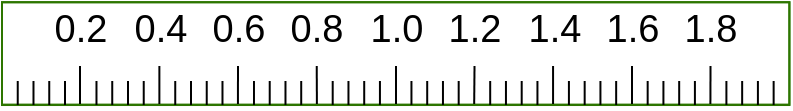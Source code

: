 <mxfile version="13.7.9" type="device" pages="5"><diagram id="BH3NM4TAo3AYX-1kd94T" name="2W"><mxGraphModel dx="1072" dy="1092" grid="1" gridSize="3.937" guides="1" tooltips="1" connect="1" arrows="1" fold="1" page="1" pageScale="1" pageWidth="400" pageHeight="300" math="0" shadow="0"><root><mxCell id="0"/><mxCell id="1" parent="0"/><mxCell id="-JX5HcPz1WhR1pAaMSmB-1" value="" style="group;strokeColor=#2D7600;fontColor=#ffffff;" parent="1" vertex="1" connectable="0"><mxGeometry y="-7.88" width="393.7" height="51.389" as="geometry"/></mxCell><mxCell id="0pKqUHO3P8aSf-PJgCio-1" value="" style="rounded=0;whiteSpace=wrap;html=1;strokeColor=#2D7600;fontColor=#ffffff;fillColor=none;" parent="-JX5HcPz1WhR1pAaMSmB-1" vertex="1"><mxGeometry width="393.7" height="51.18" as="geometry"/></mxCell><mxCell id="peFOr1iMFimlabctFiBl-32" value="1.6" style="text;html=1;resizable=0;autosize=1;align=center;verticalAlign=middle;points=[];fillColor=none;strokeColor=none;rounded=0;fontSize=19;" parent="-JX5HcPz1WhR1pAaMSmB-1" vertex="1"><mxGeometry x="295.276" y="0.007" width="39.37" height="27.559" as="geometry"/></mxCell><mxCell id="peFOr1iMFimlabctFiBl-33" value="" style="endArrow=none;html=1;" parent="-JX5HcPz1WhR1pAaMSmB-1" edge="1"><mxGeometry x="295.276" y="0.007" width="50" height="50" as="geometry"><mxPoint x="315" y="31.88" as="sourcePoint"/><mxPoint x="315" y="50.88" as="targetPoint"/></mxGeometry></mxCell><mxCell id="peFOr1iMFimlabctFiBl-35" value="1.8" style="text;html=1;resizable=0;autosize=1;align=center;verticalAlign=middle;points=[];fillColor=none;strokeColor=none;rounded=0;fontSize=19;" parent="-JX5HcPz1WhR1pAaMSmB-1" vertex="1"><mxGeometry x="334.643" y="0.004" width="39.37" height="27.559" as="geometry"/></mxCell><mxCell id="peFOr1iMFimlabctFiBl-36" value="" style="endArrow=none;html=1;" parent="-JX5HcPz1WhR1pAaMSmB-1" edge="1"><mxGeometry x="333.903" y="0.004" width="50" height="50" as="geometry"><mxPoint x="354.26" y="31.88" as="sourcePoint"/><mxPoint x="354.206" y="50.876" as="targetPoint"/></mxGeometry></mxCell><mxCell id="peFOr1iMFimlabctFiBl-26" value="1.2" style="text;html=1;resizable=0;autosize=1;align=center;verticalAlign=middle;points=[];fillColor=none;strokeColor=none;rounded=0;fontSize=19;" parent="-JX5HcPz1WhR1pAaMSmB-1" vertex="1"><mxGeometry x="216.532" y="0.003" width="39.37" height="27.559" as="geometry"/></mxCell><mxCell id="peFOr1iMFimlabctFiBl-27" value="" style="endArrow=none;html=1;" parent="-JX5HcPz1WhR1pAaMSmB-1" edge="1"><mxGeometry x="215.792" y="0.003" width="50" height="50" as="geometry"><mxPoint x="236.26" y="31.88" as="sourcePoint"/><mxPoint x="236.095" y="50.875" as="targetPoint"/></mxGeometry></mxCell><mxCell id="peFOr1iMFimlabctFiBl-23" value="1.0" style="text;html=1;resizable=0;autosize=1;align=center;verticalAlign=middle;points=[];fillColor=none;strokeColor=none;rounded=0;fontSize=19;" parent="-JX5HcPz1WhR1pAaMSmB-1" vertex="1"><mxGeometry x="177.165" y="0.006" width="39.37" height="27.559" as="geometry"/></mxCell><mxCell id="peFOr1iMFimlabctFiBl-24" value="" style="endArrow=none;html=1;" parent="-JX5HcPz1WhR1pAaMSmB-1" edge="1"><mxGeometry x="176.785" y="0.006" width="50" height="50" as="geometry"><mxPoint x="197" y="31.88" as="sourcePoint"/><mxPoint x="197" y="50.88" as="targetPoint"/></mxGeometry></mxCell><mxCell id="peFOr1iMFimlabctFiBl-20" value="0.8" style="text;html=1;resizable=0;autosize=1;align=center;verticalAlign=middle;points=[];fillColor=none;strokeColor=none;rounded=0;fontSize=19;" parent="-JX5HcPz1WhR1pAaMSmB-1" vertex="1"><mxGeometry x="137.798" y="0.009" width="39.37" height="27.559" as="geometry"/></mxCell><mxCell id="peFOr1iMFimlabctFiBl-21" value="" style="endArrow=none;html=1;" parent="-JX5HcPz1WhR1pAaMSmB-1" edge="1"><mxGeometry x="137.158" y="0.009" width="50" height="50" as="geometry"><mxPoint x="157.36" y="31.88" as="sourcePoint"/><mxPoint x="157.461" y="50.881" as="targetPoint"/></mxGeometry></mxCell><mxCell id="peFOr1iMFimlabctFiBl-17" value="0.6" style="text;html=1;resizable=0;autosize=1;align=center;verticalAlign=middle;points=[];fillColor=none;strokeColor=none;rounded=0;fontSize=19;" parent="-JX5HcPz1WhR1pAaMSmB-1" vertex="1"><mxGeometry x="98.421" y="0.002" width="39.37" height="27.559" as="geometry"/></mxCell><mxCell id="peFOr1iMFimlabctFiBl-18" value="" style="endArrow=none;html=1;" parent="-JX5HcPz1WhR1pAaMSmB-1" edge="1"><mxGeometry x="97.661" y="0.002" width="50" height="50" as="geometry"><mxPoint x="118" y="31.88" as="sourcePoint"/><mxPoint x="117.964" y="50.874" as="targetPoint"/></mxGeometry></mxCell><mxCell id="peFOr1iMFimlabctFiBl-14" value="0.4" style="text;html=1;resizable=0;autosize=1;align=center;verticalAlign=middle;points=[];fillColor=none;strokeColor=none;rounded=0;fontSize=19;" parent="-JX5HcPz1WhR1pAaMSmB-1" vertex="1"><mxGeometry x="59.054" y="0.005" width="39.37" height="27.559" as="geometry"/></mxCell><mxCell id="peFOr1iMFimlabctFiBl-15" value="" style="endArrow=none;html=1;" parent="-JX5HcPz1WhR1pAaMSmB-1" edge="1"><mxGeometry x="58.744" y="0.005" width="50" height="50" as="geometry"><mxPoint x="78.69" y="31.88" as="sourcePoint"/><mxPoint x="78.69" y="50.88" as="targetPoint"/></mxGeometry></mxCell><mxCell id="0pKqUHO3P8aSf-PJgCio-3" value="0.2" style="text;html=1;resizable=0;autosize=1;align=center;verticalAlign=middle;points=[];fillColor=none;strokeColor=none;rounded=0;fontSize=19;" parent="-JX5HcPz1WhR1pAaMSmB-1" vertex="1"><mxGeometry x="19.697" y="0.008" width="39.37" height="27.559" as="geometry"/></mxCell><mxCell id="peFOr1iMFimlabctFiBl-11" value="" style="endArrow=none;html=1;snapToPoint=1;" parent="-JX5HcPz1WhR1pAaMSmB-1" edge="1"><mxGeometry x="20.027" y="-0.372" width="50" height="50" as="geometry"><mxPoint x="39" y="31.88" as="sourcePoint"/><mxPoint x="39" y="50.88" as="targetPoint"/></mxGeometry></mxCell><mxCell id="peFOr1iMFimlabctFiBl-40" value="" style="endArrow=none;html=1;" parent="-JX5HcPz1WhR1pAaMSmB-1" edge="1"><mxGeometry x="254.889" y="0.01" width="50" height="50" as="geometry"><mxPoint x="275.53" y="31.88" as="sourcePoint"/><mxPoint x="275.53" y="50.88" as="targetPoint"/></mxGeometry></mxCell><mxCell id="peFOr1iMFimlabctFiBl-41" value="1.4" style="text;html=1;resizable=0;autosize=1;align=center;verticalAlign=middle;points=[];fillColor=none;strokeColor=none;rounded=0;fontSize=19;" parent="-JX5HcPz1WhR1pAaMSmB-1" vertex="1"><mxGeometry x="255.899" y="0.01" width="39.37" height="27.559" as="geometry"/></mxCell><mxCell id="peFOr1iMFimlabctFiBl-53" value="" style="group" parent="-JX5HcPz1WhR1pAaMSmB-1" vertex="1" connectable="0"><mxGeometry x="283.46" y="39.371" width="23.621" height="12.009" as="geometry"/></mxCell><mxCell id="peFOr1iMFimlabctFiBl-49" value="" style="endArrow=none;html=1;endSize=0;startSize=0;" parent="peFOr1iMFimlabctFiBl-53" edge="1"><mxGeometry width="50" height="50" relative="1" as="geometry"><mxPoint y="0.009" as="sourcePoint"/><mxPoint y="12.009" as="targetPoint"/></mxGeometry></mxCell><mxCell id="peFOr1iMFimlabctFiBl-50" value="" style="endArrow=none;html=1;endSize=0;startSize=0;" parent="peFOr1iMFimlabctFiBl-53" edge="1"><mxGeometry width="50" height="50" relative="1" as="geometry"><mxPoint x="7.877" y="0.006" as="sourcePoint"/><mxPoint x="7.877" y="12.006" as="targetPoint"/></mxGeometry></mxCell><mxCell id="peFOr1iMFimlabctFiBl-51" value="" style="endArrow=none;html=1;endSize=0;startSize=0;" parent="peFOr1iMFimlabctFiBl-53" edge="1"><mxGeometry width="50" height="50" relative="1" as="geometry"><mxPoint x="15.754" y="0.003" as="sourcePoint"/><mxPoint x="15.754" y="12.003" as="targetPoint"/></mxGeometry></mxCell><mxCell id="peFOr1iMFimlabctFiBl-52" value="" style="endArrow=none;html=1;endSize=0;startSize=0;" parent="peFOr1iMFimlabctFiBl-53" edge="1"><mxGeometry width="50" height="50" relative="1" as="geometry"><mxPoint x="23.621" as="sourcePoint"/><mxPoint x="23.621" y="12.0" as="targetPoint"/></mxGeometry></mxCell><mxCell id="peFOr1iMFimlabctFiBl-54" value="" style="group" parent="-JX5HcPz1WhR1pAaMSmB-1" vertex="1" connectable="0"><mxGeometry x="244.097" y="39.378" width="23.621" height="12.009" as="geometry"/></mxCell><mxCell id="peFOr1iMFimlabctFiBl-55" value="" style="endArrow=none;html=1;endSize=0;startSize=0;" parent="peFOr1iMFimlabctFiBl-54" edge="1"><mxGeometry width="50" height="50" relative="1" as="geometry"><mxPoint y="0.009" as="sourcePoint"/><mxPoint y="12.009" as="targetPoint"/></mxGeometry></mxCell><mxCell id="peFOr1iMFimlabctFiBl-56" value="" style="endArrow=none;html=1;endSize=0;startSize=0;" parent="peFOr1iMFimlabctFiBl-54" edge="1"><mxGeometry width="50" height="50" relative="1" as="geometry"><mxPoint x="7.877" y="0.006" as="sourcePoint"/><mxPoint x="7.877" y="12.006" as="targetPoint"/></mxGeometry></mxCell><mxCell id="peFOr1iMFimlabctFiBl-57" value="" style="endArrow=none;html=1;endSize=0;startSize=0;" parent="peFOr1iMFimlabctFiBl-54" edge="1"><mxGeometry width="50" height="50" relative="1" as="geometry"><mxPoint x="15.754" y="0.003" as="sourcePoint"/><mxPoint x="15.754" y="12.003" as="targetPoint"/></mxGeometry></mxCell><mxCell id="peFOr1iMFimlabctFiBl-58" value="" style="endArrow=none;html=1;endSize=0;startSize=0;" parent="peFOr1iMFimlabctFiBl-54" edge="1"><mxGeometry width="50" height="50" relative="1" as="geometry"><mxPoint x="23.621" as="sourcePoint"/><mxPoint x="23.621" y="12.0" as="targetPoint"/></mxGeometry></mxCell><mxCell id="peFOr1iMFimlabctFiBl-59" value="" style="group" parent="-JX5HcPz1WhR1pAaMSmB-1" vertex="1" connectable="0"><mxGeometry x="322.834" y="39.375" width="23.621" height="12.009" as="geometry"/></mxCell><mxCell id="peFOr1iMFimlabctFiBl-60" value="" style="endArrow=none;html=1;endSize=0;startSize=0;" parent="peFOr1iMFimlabctFiBl-59" edge="1"><mxGeometry width="50" height="50" relative="1" as="geometry"><mxPoint y="0.009" as="sourcePoint"/><mxPoint y="12.009" as="targetPoint"/></mxGeometry></mxCell><mxCell id="peFOr1iMFimlabctFiBl-61" value="" style="endArrow=none;html=1;endSize=0;startSize=0;" parent="peFOr1iMFimlabctFiBl-59" edge="1"><mxGeometry width="50" height="50" relative="1" as="geometry"><mxPoint x="7.877" y="0.006" as="sourcePoint"/><mxPoint x="7.877" y="12.006" as="targetPoint"/></mxGeometry></mxCell><mxCell id="peFOr1iMFimlabctFiBl-62" value="" style="endArrow=none;html=1;endSize=0;startSize=0;" parent="peFOr1iMFimlabctFiBl-59" edge="1"><mxGeometry width="50" height="50" relative="1" as="geometry"><mxPoint x="15.754" y="0.003" as="sourcePoint"/><mxPoint x="15.754" y="12.003" as="targetPoint"/></mxGeometry></mxCell><mxCell id="peFOr1iMFimlabctFiBl-63" value="" style="endArrow=none;html=1;endSize=0;startSize=0;" parent="peFOr1iMFimlabctFiBl-59" edge="1"><mxGeometry width="50" height="50" relative="1" as="geometry"><mxPoint x="23.621" as="sourcePoint"/><mxPoint x="23.621" y="12.0" as="targetPoint"/></mxGeometry></mxCell><mxCell id="peFOr1iMFimlabctFiBl-64" value="" style="group" parent="-JX5HcPz1WhR1pAaMSmB-1" vertex="1" connectable="0"><mxGeometry x="362.201" y="39.372" width="23.621" height="12.009" as="geometry"/></mxCell><mxCell id="peFOr1iMFimlabctFiBl-65" value="" style="endArrow=none;html=1;endSize=0;startSize=0;" parent="peFOr1iMFimlabctFiBl-64" edge="1"><mxGeometry width="50" height="50" relative="1" as="geometry"><mxPoint y="0.009" as="sourcePoint"/><mxPoint y="12.009" as="targetPoint"/></mxGeometry></mxCell><mxCell id="peFOr1iMFimlabctFiBl-66" value="" style="endArrow=none;html=1;endSize=0;startSize=0;" parent="peFOr1iMFimlabctFiBl-64" edge="1"><mxGeometry width="50" height="50" relative="1" as="geometry"><mxPoint x="7.877" y="0.006" as="sourcePoint"/><mxPoint x="7.877" y="12.006" as="targetPoint"/></mxGeometry></mxCell><mxCell id="peFOr1iMFimlabctFiBl-67" value="" style="endArrow=none;html=1;endSize=0;startSize=0;" parent="peFOr1iMFimlabctFiBl-64" edge="1"><mxGeometry width="50" height="50" relative="1" as="geometry"><mxPoint x="15.754" y="0.003" as="sourcePoint"/><mxPoint x="15.754" y="12.003" as="targetPoint"/></mxGeometry></mxCell><mxCell id="peFOr1iMFimlabctFiBl-68" value="" style="endArrow=none;html=1;endSize=0;startSize=0;" parent="peFOr1iMFimlabctFiBl-64" edge="1"><mxGeometry width="50" height="50" relative="1" as="geometry"><mxPoint x="23.621" as="sourcePoint"/><mxPoint x="23.621" y="12.0" as="targetPoint"/></mxGeometry></mxCell><mxCell id="peFOr1iMFimlabctFiBl-69" value="" style="group" parent="-JX5HcPz1WhR1pAaMSmB-1" vertex="1" connectable="0"><mxGeometry x="204.724" y="39.375" width="23.621" height="12.009" as="geometry"/></mxCell><mxCell id="peFOr1iMFimlabctFiBl-70" value="" style="endArrow=none;html=1;endSize=0;startSize=0;" parent="peFOr1iMFimlabctFiBl-69" edge="1"><mxGeometry width="50" height="50" relative="1" as="geometry"><mxPoint y="0.009" as="sourcePoint"/><mxPoint y="12.009" as="targetPoint"/></mxGeometry></mxCell><mxCell id="peFOr1iMFimlabctFiBl-71" value="" style="endArrow=none;html=1;endSize=0;startSize=0;" parent="peFOr1iMFimlabctFiBl-69" edge="1"><mxGeometry width="50" height="50" relative="1" as="geometry"><mxPoint x="7.877" y="0.006" as="sourcePoint"/><mxPoint x="7.877" y="12.006" as="targetPoint"/></mxGeometry></mxCell><mxCell id="peFOr1iMFimlabctFiBl-72" value="" style="endArrow=none;html=1;endSize=0;startSize=0;" parent="peFOr1iMFimlabctFiBl-69" edge="1"><mxGeometry width="50" height="50" relative="1" as="geometry"><mxPoint x="15.754" y="0.003" as="sourcePoint"/><mxPoint x="15.754" y="12.003" as="targetPoint"/></mxGeometry></mxCell><mxCell id="peFOr1iMFimlabctFiBl-73" value="" style="endArrow=none;html=1;endSize=0;startSize=0;" parent="peFOr1iMFimlabctFiBl-69" edge="1"><mxGeometry width="50" height="50" relative="1" as="geometry"><mxPoint x="23.621" as="sourcePoint"/><mxPoint x="23.621" y="12.0" as="targetPoint"/></mxGeometry></mxCell><mxCell id="peFOr1iMFimlabctFiBl-74" value="" style="group" parent="-JX5HcPz1WhR1pAaMSmB-1" vertex="1" connectable="0"><mxGeometry x="165.351" y="39.372" width="23.621" height="12.009" as="geometry"/></mxCell><mxCell id="peFOr1iMFimlabctFiBl-75" value="" style="endArrow=none;html=1;endSize=0;startSize=0;" parent="peFOr1iMFimlabctFiBl-74" edge="1"><mxGeometry width="50" height="50" relative="1" as="geometry"><mxPoint y="0.009" as="sourcePoint"/><mxPoint y="12.009" as="targetPoint"/></mxGeometry></mxCell><mxCell id="peFOr1iMFimlabctFiBl-76" value="" style="endArrow=none;html=1;endSize=0;startSize=0;" parent="peFOr1iMFimlabctFiBl-74" edge="1"><mxGeometry width="50" height="50" relative="1" as="geometry"><mxPoint x="7.877" y="0.006" as="sourcePoint"/><mxPoint x="7.877" y="12.006" as="targetPoint"/></mxGeometry></mxCell><mxCell id="peFOr1iMFimlabctFiBl-77" value="" style="endArrow=none;html=1;endSize=0;startSize=0;" parent="peFOr1iMFimlabctFiBl-74" edge="1"><mxGeometry width="50" height="50" relative="1" as="geometry"><mxPoint x="15.754" y="0.003" as="sourcePoint"/><mxPoint x="15.754" y="12.003" as="targetPoint"/></mxGeometry></mxCell><mxCell id="peFOr1iMFimlabctFiBl-78" value="" style="endArrow=none;html=1;endSize=0;startSize=0;" parent="peFOr1iMFimlabctFiBl-74" edge="1"><mxGeometry width="50" height="50" relative="1" as="geometry"><mxPoint x="23.621" as="sourcePoint"/><mxPoint x="23.621" y="12.0" as="targetPoint"/></mxGeometry></mxCell><mxCell id="peFOr1iMFimlabctFiBl-79" value="" style="group" parent="-JX5HcPz1WhR1pAaMSmB-1" vertex="1" connectable="0"><mxGeometry x="86.618" y="39.379" width="23.621" height="12.009" as="geometry"/></mxCell><mxCell id="peFOr1iMFimlabctFiBl-80" value="" style="endArrow=none;html=1;endSize=0;startSize=0;" parent="peFOr1iMFimlabctFiBl-79" edge="1"><mxGeometry width="50" height="50" relative="1" as="geometry"><mxPoint y="0.009" as="sourcePoint"/><mxPoint y="12.009" as="targetPoint"/></mxGeometry></mxCell><mxCell id="peFOr1iMFimlabctFiBl-81" value="" style="endArrow=none;html=1;endSize=0;startSize=0;" parent="peFOr1iMFimlabctFiBl-79" edge="1"><mxGeometry width="50" height="50" relative="1" as="geometry"><mxPoint x="7.877" y="0.006" as="sourcePoint"/><mxPoint x="7.877" y="12.006" as="targetPoint"/></mxGeometry></mxCell><mxCell id="peFOr1iMFimlabctFiBl-82" value="" style="endArrow=none;html=1;endSize=0;startSize=0;" parent="peFOr1iMFimlabctFiBl-79" edge="1"><mxGeometry width="50" height="50" relative="1" as="geometry"><mxPoint x="15.754" y="0.003" as="sourcePoint"/><mxPoint x="15.754" y="12.003" as="targetPoint"/></mxGeometry></mxCell><mxCell id="peFOr1iMFimlabctFiBl-83" value="" style="endArrow=none;html=1;endSize=0;startSize=0;" parent="peFOr1iMFimlabctFiBl-79" edge="1"><mxGeometry width="50" height="50" relative="1" as="geometry"><mxPoint x="23.621" as="sourcePoint"/><mxPoint x="23.621" y="12.0" as="targetPoint"/></mxGeometry></mxCell><mxCell id="peFOr1iMFimlabctFiBl-84" value="" style="group" parent="-JX5HcPz1WhR1pAaMSmB-1" vertex="1" connectable="0"><mxGeometry x="125.985" y="39.376" width="23.621" height="12.009" as="geometry"/></mxCell><mxCell id="peFOr1iMFimlabctFiBl-85" value="" style="endArrow=none;html=1;endSize=0;startSize=0;" parent="peFOr1iMFimlabctFiBl-84" edge="1"><mxGeometry width="50" height="50" relative="1" as="geometry"><mxPoint y="0.009" as="sourcePoint"/><mxPoint y="12.009" as="targetPoint"/></mxGeometry></mxCell><mxCell id="peFOr1iMFimlabctFiBl-86" value="" style="endArrow=none;html=1;endSize=0;startSize=0;" parent="peFOr1iMFimlabctFiBl-84" edge="1"><mxGeometry width="50" height="50" relative="1" as="geometry"><mxPoint x="7.877" y="0.006" as="sourcePoint"/><mxPoint x="7.877" y="12.006" as="targetPoint"/></mxGeometry></mxCell><mxCell id="peFOr1iMFimlabctFiBl-87" value="" style="endArrow=none;html=1;endSize=0;startSize=0;" parent="peFOr1iMFimlabctFiBl-84" edge="1"><mxGeometry width="50" height="50" relative="1" as="geometry"><mxPoint x="15.754" y="0.003" as="sourcePoint"/><mxPoint x="15.754" y="12.003" as="targetPoint"/></mxGeometry></mxCell><mxCell id="peFOr1iMFimlabctFiBl-88" value="" style="endArrow=none;html=1;endSize=0;startSize=0;" parent="peFOr1iMFimlabctFiBl-84" edge="1"><mxGeometry width="50" height="50" relative="1" as="geometry"><mxPoint x="23.621" as="sourcePoint"/><mxPoint x="23.621" y="12.0" as="targetPoint"/></mxGeometry></mxCell><mxCell id="peFOr1iMFimlabctFiBl-89" value="" style="group" parent="-JX5HcPz1WhR1pAaMSmB-1" vertex="1" connectable="0"><mxGeometry x="47.242" y="39.373" width="23.621" height="12.009" as="geometry"/></mxCell><mxCell id="peFOr1iMFimlabctFiBl-90" value="" style="endArrow=none;html=1;endSize=0;startSize=0;" parent="peFOr1iMFimlabctFiBl-89" edge="1"><mxGeometry width="50" height="50" relative="1" as="geometry"><mxPoint y="0.009" as="sourcePoint"/><mxPoint y="12.009" as="targetPoint"/></mxGeometry></mxCell><mxCell id="peFOr1iMFimlabctFiBl-91" value="" style="endArrow=none;html=1;endSize=0;startSize=0;" parent="peFOr1iMFimlabctFiBl-89" edge="1"><mxGeometry width="50" height="50" relative="1" as="geometry"><mxPoint x="7.877" y="0.006" as="sourcePoint"/><mxPoint x="7.877" y="12.006" as="targetPoint"/></mxGeometry></mxCell><mxCell id="peFOr1iMFimlabctFiBl-92" value="" style="endArrow=none;html=1;endSize=0;startSize=0;" parent="peFOr1iMFimlabctFiBl-89" edge="1"><mxGeometry width="50" height="50" relative="1" as="geometry"><mxPoint x="15.754" y="0.003" as="sourcePoint"/><mxPoint x="15.754" y="12.003" as="targetPoint"/></mxGeometry></mxCell><mxCell id="peFOr1iMFimlabctFiBl-93" value="" style="endArrow=none;html=1;endSize=0;startSize=0;" parent="peFOr1iMFimlabctFiBl-89" edge="1"><mxGeometry width="50" height="50" relative="1" as="geometry"><mxPoint x="23.621" as="sourcePoint"/><mxPoint x="23.621" y="12.0" as="targetPoint"/></mxGeometry></mxCell><mxCell id="peFOr1iMFimlabctFiBl-94" value="" style="group" parent="-JX5HcPz1WhR1pAaMSmB-1" vertex="1" connectable="0"><mxGeometry x="7.869" y="39.38" width="23.621" height="12.009" as="geometry"/></mxCell><mxCell id="peFOr1iMFimlabctFiBl-95" value="" style="endArrow=none;html=1;endSize=0;startSize=0;" parent="peFOr1iMFimlabctFiBl-94" edge="1"><mxGeometry width="50" height="50" relative="1" as="geometry"><mxPoint y="0.009" as="sourcePoint"/><mxPoint y="12.009" as="targetPoint"/></mxGeometry></mxCell><mxCell id="peFOr1iMFimlabctFiBl-96" value="" style="endArrow=none;html=1;endSize=0;startSize=0;" parent="peFOr1iMFimlabctFiBl-94" edge="1"><mxGeometry width="50" height="50" relative="1" as="geometry"><mxPoint x="7.877" y="0.006" as="sourcePoint"/><mxPoint x="7.877" y="12.006" as="targetPoint"/></mxGeometry></mxCell><mxCell id="peFOr1iMFimlabctFiBl-97" value="" style="endArrow=none;html=1;endSize=0;startSize=0;" parent="peFOr1iMFimlabctFiBl-94" edge="1"><mxGeometry width="50" height="50" relative="1" as="geometry"><mxPoint x="15.754" y="0.003" as="sourcePoint"/><mxPoint x="15.754" y="12.003" as="targetPoint"/></mxGeometry></mxCell><mxCell id="peFOr1iMFimlabctFiBl-98" value="" style="endArrow=none;html=1;endSize=0;startSize=0;" parent="peFOr1iMFimlabctFiBl-94" edge="1"><mxGeometry width="50" height="50" relative="1" as="geometry"><mxPoint x="23.621" as="sourcePoint"/><mxPoint x="23.621" y="12.0" as="targetPoint"/></mxGeometry></mxCell></root></mxGraphModel></diagram><diagram id="9ht9Q9QCWVC7hvYNoerr" name="20W"><mxGraphModel dx="1072" dy="792" grid="1" gridSize="3.937" guides="1" tooltips="1" connect="1" arrows="1" fold="1" page="1" pageScale="1" pageWidth="400" pageHeight="300" math="0" shadow="0"><root><mxCell id="vcWntQzuQh4VJkdrJ09V-0"/><mxCell id="vcWntQzuQh4VJkdrJ09V-1" parent="vcWntQzuQh4VJkdrJ09V-0"/><mxCell id="fsSwOLCX9QsuKqCKyxUB-0" value="" style="group;strokeColor=#2D7600;fontColor=#ffffff;" parent="vcWntQzuQh4VJkdrJ09V-1" vertex="1" connectable="0"><mxGeometry y="110.0" width="393.7" height="51.389" as="geometry"/></mxCell><mxCell id="fsSwOLCX9QsuKqCKyxUB-1" value="" style="rounded=0;whiteSpace=wrap;html=1;strokeColor=#2D7600;fontColor=#ffffff;" parent="fsSwOLCX9QsuKqCKyxUB-0" vertex="1"><mxGeometry width="393.7" height="51.18" as="geometry"/></mxCell><mxCell id="fsSwOLCX9QsuKqCKyxUB-2" value="16" style="text;html=1;resizable=0;autosize=1;align=center;verticalAlign=middle;points=[];fillColor=none;strokeColor=none;rounded=0;fontSize=19;" parent="fsSwOLCX9QsuKqCKyxUB-0" vertex="1"><mxGeometry x="295.276" y="-0.993" width="40" height="30" as="geometry"/></mxCell><mxCell id="fsSwOLCX9QsuKqCKyxUB-3" value="" style="endArrow=none;html=1;" parent="fsSwOLCX9QsuKqCKyxUB-0" edge="1"><mxGeometry x="295.276" y="0.007" width="50" height="50" as="geometry"><mxPoint x="315" y="31.88" as="sourcePoint"/><mxPoint x="315" y="50.88" as="targetPoint"/></mxGeometry></mxCell><mxCell id="fsSwOLCX9QsuKqCKyxUB-4" value="18" style="text;html=1;resizable=0;autosize=1;align=center;verticalAlign=middle;points=[];fillColor=none;strokeColor=none;rounded=0;fontSize=19;" parent="fsSwOLCX9QsuKqCKyxUB-0" vertex="1"><mxGeometry x="334.643" y="-0.996" width="40" height="30" as="geometry"/></mxCell><mxCell id="fsSwOLCX9QsuKqCKyxUB-5" value="" style="endArrow=none;html=1;" parent="fsSwOLCX9QsuKqCKyxUB-0" edge="1"><mxGeometry x="333.903" y="0.004" width="50" height="50" as="geometry"><mxPoint x="354.26" y="31.88" as="sourcePoint"/><mxPoint x="354.206" y="50.876" as="targetPoint"/></mxGeometry></mxCell><mxCell id="fsSwOLCX9QsuKqCKyxUB-6" value="12" style="text;html=1;resizable=0;autosize=1;align=center;verticalAlign=middle;points=[];fillColor=none;strokeColor=none;rounded=0;fontSize=19;" parent="fsSwOLCX9QsuKqCKyxUB-0" vertex="1"><mxGeometry x="216.532" y="-0.997" width="40" height="30" as="geometry"/></mxCell><mxCell id="fsSwOLCX9QsuKqCKyxUB-7" value="" style="endArrow=none;html=1;" parent="fsSwOLCX9QsuKqCKyxUB-0" edge="1"><mxGeometry x="215.792" y="0.003" width="50" height="50" as="geometry"><mxPoint x="236.26" y="31.88" as="sourcePoint"/><mxPoint x="236.095" y="50.875" as="targetPoint"/></mxGeometry></mxCell><mxCell id="fsSwOLCX9QsuKqCKyxUB-8" value="10" style="text;html=1;resizable=0;autosize=1;align=center;verticalAlign=middle;points=[];fillColor=none;strokeColor=none;rounded=0;fontSize=19;" parent="fsSwOLCX9QsuKqCKyxUB-0" vertex="1"><mxGeometry x="177.165" y="-0.994" width="40" height="30" as="geometry"/></mxCell><mxCell id="fsSwOLCX9QsuKqCKyxUB-9" value="" style="endArrow=none;html=1;" parent="fsSwOLCX9QsuKqCKyxUB-0" edge="1"><mxGeometry x="176.785" y="0.006" width="50" height="50" as="geometry"><mxPoint x="197" y="31.88" as="sourcePoint"/><mxPoint x="197" y="50.88" as="targetPoint"/></mxGeometry></mxCell><mxCell id="fsSwOLCX9QsuKqCKyxUB-10" value="8" style="text;html=1;resizable=0;autosize=1;align=center;verticalAlign=middle;points=[];fillColor=none;strokeColor=none;rounded=0;fontSize=19;" parent="fsSwOLCX9QsuKqCKyxUB-0" vertex="1"><mxGeometry x="142.798" y="-0.991" width="30" height="30" as="geometry"/></mxCell><mxCell id="fsSwOLCX9QsuKqCKyxUB-11" value="" style="endArrow=none;html=1;" parent="fsSwOLCX9QsuKqCKyxUB-0" edge="1"><mxGeometry x="137.158" y="0.009" width="50" height="50" as="geometry"><mxPoint x="157.36" y="31.88" as="sourcePoint"/><mxPoint x="157.461" y="50.881" as="targetPoint"/></mxGeometry></mxCell><mxCell id="fsSwOLCX9QsuKqCKyxUB-12" value="6" style="text;html=1;resizable=0;autosize=1;align=center;verticalAlign=middle;points=[];fillColor=none;strokeColor=none;rounded=0;fontSize=19;" parent="fsSwOLCX9QsuKqCKyxUB-0" vertex="1"><mxGeometry x="103.421" y="-0.998" width="30" height="30" as="geometry"/></mxCell><mxCell id="fsSwOLCX9QsuKqCKyxUB-13" value="" style="endArrow=none;html=1;" parent="fsSwOLCX9QsuKqCKyxUB-0" edge="1"><mxGeometry x="97.661" y="0.002" width="50" height="50" as="geometry"><mxPoint x="118" y="31.88" as="sourcePoint"/><mxPoint x="117.964" y="50.874" as="targetPoint"/></mxGeometry></mxCell><mxCell id="fsSwOLCX9QsuKqCKyxUB-14" value="4" style="text;html=1;resizable=0;autosize=1;align=center;verticalAlign=middle;points=[];fillColor=none;strokeColor=none;rounded=0;fontSize=19;" parent="fsSwOLCX9QsuKqCKyxUB-0" vertex="1"><mxGeometry x="64.054" y="-0.995" width="30" height="30" as="geometry"/></mxCell><mxCell id="fsSwOLCX9QsuKqCKyxUB-15" value="" style="endArrow=none;html=1;" parent="fsSwOLCX9QsuKqCKyxUB-0" edge="1"><mxGeometry x="58.744" y="0.005" width="50" height="50" as="geometry"><mxPoint x="78.69" y="31.88" as="sourcePoint"/><mxPoint x="78.69" y="50.88" as="targetPoint"/></mxGeometry></mxCell><mxCell id="fsSwOLCX9QsuKqCKyxUB-16" value="2" style="text;html=1;resizable=0;autosize=1;align=center;verticalAlign=middle;points=[];fillColor=none;strokeColor=none;rounded=0;fontSize=19;" parent="fsSwOLCX9QsuKqCKyxUB-0" vertex="1"><mxGeometry x="24.697" y="-0.992" width="30" height="30" as="geometry"/></mxCell><mxCell id="fsSwOLCX9QsuKqCKyxUB-17" value="" style="endArrow=none;html=1;snapToPoint=1;" parent="fsSwOLCX9QsuKqCKyxUB-0" edge="1"><mxGeometry x="20.027" y="-0.372" width="50" height="50" as="geometry"><mxPoint x="39" y="31.88" as="sourcePoint"/><mxPoint x="39" y="50.88" as="targetPoint"/></mxGeometry></mxCell><mxCell id="fsSwOLCX9QsuKqCKyxUB-18" value="" style="endArrow=none;html=1;" parent="fsSwOLCX9QsuKqCKyxUB-0" edge="1"><mxGeometry x="254.889" y="0.01" width="50" height="50" as="geometry"><mxPoint x="275.53" y="31.88" as="sourcePoint"/><mxPoint x="275.53" y="50.88" as="targetPoint"/></mxGeometry></mxCell><mxCell id="fsSwOLCX9QsuKqCKyxUB-19" value="14" style="text;html=1;resizable=0;autosize=1;align=center;verticalAlign=middle;points=[];fillColor=none;strokeColor=none;rounded=0;fontSize=19;" parent="fsSwOLCX9QsuKqCKyxUB-0" vertex="1"><mxGeometry x="255.899" y="-0.99" width="40" height="30" as="geometry"/></mxCell><mxCell id="fsSwOLCX9QsuKqCKyxUB-20" value="" style="group" parent="fsSwOLCX9QsuKqCKyxUB-0" vertex="1" connectable="0"><mxGeometry x="283.46" y="39.371" width="23.621" height="12.009" as="geometry"/></mxCell><mxCell id="fsSwOLCX9QsuKqCKyxUB-21" value="" style="endArrow=none;html=1;endSize=0;startSize=0;" parent="fsSwOLCX9QsuKqCKyxUB-20" edge="1"><mxGeometry width="50" height="50" relative="1" as="geometry"><mxPoint y="0.009" as="sourcePoint"/><mxPoint y="12.009" as="targetPoint"/></mxGeometry></mxCell><mxCell id="fsSwOLCX9QsuKqCKyxUB-22" value="" style="endArrow=none;html=1;endSize=0;startSize=0;" parent="fsSwOLCX9QsuKqCKyxUB-20" edge="1"><mxGeometry width="50" height="50" relative="1" as="geometry"><mxPoint x="7.877" y="0.006" as="sourcePoint"/><mxPoint x="7.877" y="12.006" as="targetPoint"/></mxGeometry></mxCell><mxCell id="fsSwOLCX9QsuKqCKyxUB-23" value="" style="endArrow=none;html=1;endSize=0;startSize=0;" parent="fsSwOLCX9QsuKqCKyxUB-20" edge="1"><mxGeometry width="50" height="50" relative="1" as="geometry"><mxPoint x="15.754" y="0.003" as="sourcePoint"/><mxPoint x="15.754" y="12.003" as="targetPoint"/></mxGeometry></mxCell><mxCell id="fsSwOLCX9QsuKqCKyxUB-24" value="" style="endArrow=none;html=1;endSize=0;startSize=0;" parent="fsSwOLCX9QsuKqCKyxUB-20" edge="1"><mxGeometry width="50" height="50" relative="1" as="geometry"><mxPoint x="23.621" as="sourcePoint"/><mxPoint x="23.621" y="12.0" as="targetPoint"/></mxGeometry></mxCell><mxCell id="fsSwOLCX9QsuKqCKyxUB-25" value="" style="group" parent="fsSwOLCX9QsuKqCKyxUB-0" vertex="1" connectable="0"><mxGeometry x="244.097" y="39.378" width="23.621" height="12.009" as="geometry"/></mxCell><mxCell id="fsSwOLCX9QsuKqCKyxUB-26" value="" style="endArrow=none;html=1;endSize=0;startSize=0;" parent="fsSwOLCX9QsuKqCKyxUB-25" edge="1"><mxGeometry width="50" height="50" relative="1" as="geometry"><mxPoint y="0.009" as="sourcePoint"/><mxPoint y="12.009" as="targetPoint"/></mxGeometry></mxCell><mxCell id="fsSwOLCX9QsuKqCKyxUB-27" value="" style="endArrow=none;html=1;endSize=0;startSize=0;" parent="fsSwOLCX9QsuKqCKyxUB-25" edge="1"><mxGeometry width="50" height="50" relative="1" as="geometry"><mxPoint x="7.877" y="0.006" as="sourcePoint"/><mxPoint x="7.877" y="12.006" as="targetPoint"/></mxGeometry></mxCell><mxCell id="fsSwOLCX9QsuKqCKyxUB-28" value="" style="endArrow=none;html=1;endSize=0;startSize=0;" parent="fsSwOLCX9QsuKqCKyxUB-25" edge="1"><mxGeometry width="50" height="50" relative="1" as="geometry"><mxPoint x="15.754" y="0.003" as="sourcePoint"/><mxPoint x="15.754" y="12.003" as="targetPoint"/></mxGeometry></mxCell><mxCell id="fsSwOLCX9QsuKqCKyxUB-29" value="" style="endArrow=none;html=1;endSize=0;startSize=0;" parent="fsSwOLCX9QsuKqCKyxUB-25" edge="1"><mxGeometry width="50" height="50" relative="1" as="geometry"><mxPoint x="23.621" as="sourcePoint"/><mxPoint x="23.621" y="12.0" as="targetPoint"/></mxGeometry></mxCell><mxCell id="fsSwOLCX9QsuKqCKyxUB-30" value="" style="group" parent="fsSwOLCX9QsuKqCKyxUB-0" vertex="1" connectable="0"><mxGeometry x="322.834" y="39.375" width="23.621" height="12.009" as="geometry"/></mxCell><mxCell id="fsSwOLCX9QsuKqCKyxUB-31" value="" style="endArrow=none;html=1;endSize=0;startSize=0;" parent="fsSwOLCX9QsuKqCKyxUB-30" edge="1"><mxGeometry width="50" height="50" relative="1" as="geometry"><mxPoint y="0.009" as="sourcePoint"/><mxPoint y="12.009" as="targetPoint"/></mxGeometry></mxCell><mxCell id="fsSwOLCX9QsuKqCKyxUB-32" value="" style="endArrow=none;html=1;endSize=0;startSize=0;" parent="fsSwOLCX9QsuKqCKyxUB-30" edge="1"><mxGeometry width="50" height="50" relative="1" as="geometry"><mxPoint x="7.877" y="0.006" as="sourcePoint"/><mxPoint x="7.877" y="12.006" as="targetPoint"/></mxGeometry></mxCell><mxCell id="fsSwOLCX9QsuKqCKyxUB-33" value="" style="endArrow=none;html=1;endSize=0;startSize=0;" parent="fsSwOLCX9QsuKqCKyxUB-30" edge="1"><mxGeometry width="50" height="50" relative="1" as="geometry"><mxPoint x="15.754" y="0.003" as="sourcePoint"/><mxPoint x="15.754" y="12.003" as="targetPoint"/></mxGeometry></mxCell><mxCell id="fsSwOLCX9QsuKqCKyxUB-34" value="" style="endArrow=none;html=1;endSize=0;startSize=0;" parent="fsSwOLCX9QsuKqCKyxUB-30" edge="1"><mxGeometry width="50" height="50" relative="1" as="geometry"><mxPoint x="23.621" as="sourcePoint"/><mxPoint x="23.621" y="12.0" as="targetPoint"/></mxGeometry></mxCell><mxCell id="fsSwOLCX9QsuKqCKyxUB-35" value="" style="group" parent="fsSwOLCX9QsuKqCKyxUB-0" vertex="1" connectable="0"><mxGeometry x="362.201" y="39.372" width="23.621" height="12.009" as="geometry"/></mxCell><mxCell id="fsSwOLCX9QsuKqCKyxUB-36" value="" style="endArrow=none;html=1;endSize=0;startSize=0;" parent="fsSwOLCX9QsuKqCKyxUB-35" edge="1"><mxGeometry width="50" height="50" relative="1" as="geometry"><mxPoint y="0.009" as="sourcePoint"/><mxPoint y="12.009" as="targetPoint"/></mxGeometry></mxCell><mxCell id="fsSwOLCX9QsuKqCKyxUB-37" value="" style="endArrow=none;html=1;endSize=0;startSize=0;" parent="fsSwOLCX9QsuKqCKyxUB-35" edge="1"><mxGeometry width="50" height="50" relative="1" as="geometry"><mxPoint x="7.877" y="0.006" as="sourcePoint"/><mxPoint x="7.877" y="12.006" as="targetPoint"/></mxGeometry></mxCell><mxCell id="fsSwOLCX9QsuKqCKyxUB-38" value="" style="endArrow=none;html=1;endSize=0;startSize=0;" parent="fsSwOLCX9QsuKqCKyxUB-35" edge="1"><mxGeometry width="50" height="50" relative="1" as="geometry"><mxPoint x="15.754" y="0.003" as="sourcePoint"/><mxPoint x="15.754" y="12.003" as="targetPoint"/></mxGeometry></mxCell><mxCell id="fsSwOLCX9QsuKqCKyxUB-39" value="" style="endArrow=none;html=1;endSize=0;startSize=0;" parent="fsSwOLCX9QsuKqCKyxUB-35" edge="1"><mxGeometry width="50" height="50" relative="1" as="geometry"><mxPoint x="23.621" as="sourcePoint"/><mxPoint x="23.621" y="12.0" as="targetPoint"/></mxGeometry></mxCell><mxCell id="fsSwOLCX9QsuKqCKyxUB-40" value="" style="group" parent="fsSwOLCX9QsuKqCKyxUB-0" vertex="1" connectable="0"><mxGeometry x="204.724" y="39.375" width="23.621" height="12.009" as="geometry"/></mxCell><mxCell id="fsSwOLCX9QsuKqCKyxUB-41" value="" style="endArrow=none;html=1;endSize=0;startSize=0;" parent="fsSwOLCX9QsuKqCKyxUB-40" edge="1"><mxGeometry width="50" height="50" relative="1" as="geometry"><mxPoint y="0.009" as="sourcePoint"/><mxPoint y="12.009" as="targetPoint"/></mxGeometry></mxCell><mxCell id="fsSwOLCX9QsuKqCKyxUB-42" value="" style="endArrow=none;html=1;endSize=0;startSize=0;" parent="fsSwOLCX9QsuKqCKyxUB-40" edge="1"><mxGeometry width="50" height="50" relative="1" as="geometry"><mxPoint x="7.877" y="0.006" as="sourcePoint"/><mxPoint x="7.877" y="12.006" as="targetPoint"/></mxGeometry></mxCell><mxCell id="fsSwOLCX9QsuKqCKyxUB-43" value="" style="endArrow=none;html=1;endSize=0;startSize=0;" parent="fsSwOLCX9QsuKqCKyxUB-40" edge="1"><mxGeometry width="50" height="50" relative="1" as="geometry"><mxPoint x="15.754" y="0.003" as="sourcePoint"/><mxPoint x="15.754" y="12.003" as="targetPoint"/></mxGeometry></mxCell><mxCell id="fsSwOLCX9QsuKqCKyxUB-44" value="" style="endArrow=none;html=1;endSize=0;startSize=0;" parent="fsSwOLCX9QsuKqCKyxUB-40" edge="1"><mxGeometry width="50" height="50" relative="1" as="geometry"><mxPoint x="23.621" as="sourcePoint"/><mxPoint x="23.621" y="12.0" as="targetPoint"/></mxGeometry></mxCell><mxCell id="fsSwOLCX9QsuKqCKyxUB-45" value="" style="group" parent="fsSwOLCX9QsuKqCKyxUB-0" vertex="1" connectable="0"><mxGeometry x="165.351" y="39.372" width="23.621" height="12.009" as="geometry"/></mxCell><mxCell id="fsSwOLCX9QsuKqCKyxUB-46" value="" style="endArrow=none;html=1;endSize=0;startSize=0;" parent="fsSwOLCX9QsuKqCKyxUB-45" edge="1"><mxGeometry width="50" height="50" relative="1" as="geometry"><mxPoint y="0.009" as="sourcePoint"/><mxPoint y="12.009" as="targetPoint"/></mxGeometry></mxCell><mxCell id="fsSwOLCX9QsuKqCKyxUB-47" value="" style="endArrow=none;html=1;endSize=0;startSize=0;" parent="fsSwOLCX9QsuKqCKyxUB-45" edge="1"><mxGeometry width="50" height="50" relative="1" as="geometry"><mxPoint x="7.877" y="0.006" as="sourcePoint"/><mxPoint x="7.877" y="12.006" as="targetPoint"/></mxGeometry></mxCell><mxCell id="fsSwOLCX9QsuKqCKyxUB-48" value="" style="endArrow=none;html=1;endSize=0;startSize=0;" parent="fsSwOLCX9QsuKqCKyxUB-45" edge="1"><mxGeometry width="50" height="50" relative="1" as="geometry"><mxPoint x="15.754" y="0.003" as="sourcePoint"/><mxPoint x="15.754" y="12.003" as="targetPoint"/></mxGeometry></mxCell><mxCell id="fsSwOLCX9QsuKqCKyxUB-49" value="" style="endArrow=none;html=1;endSize=0;startSize=0;" parent="fsSwOLCX9QsuKqCKyxUB-45" edge="1"><mxGeometry width="50" height="50" relative="1" as="geometry"><mxPoint x="23.621" as="sourcePoint"/><mxPoint x="23.621" y="12.0" as="targetPoint"/></mxGeometry></mxCell><mxCell id="fsSwOLCX9QsuKqCKyxUB-50" value="" style="group" parent="fsSwOLCX9QsuKqCKyxUB-0" vertex="1" connectable="0"><mxGeometry x="86.618" y="39.379" width="23.621" height="12.009" as="geometry"/></mxCell><mxCell id="fsSwOLCX9QsuKqCKyxUB-51" value="" style="endArrow=none;html=1;endSize=0;startSize=0;" parent="fsSwOLCX9QsuKqCKyxUB-50" edge="1"><mxGeometry width="50" height="50" relative="1" as="geometry"><mxPoint y="0.009" as="sourcePoint"/><mxPoint y="12.009" as="targetPoint"/></mxGeometry></mxCell><mxCell id="fsSwOLCX9QsuKqCKyxUB-52" value="" style="endArrow=none;html=1;endSize=0;startSize=0;" parent="fsSwOLCX9QsuKqCKyxUB-50" edge="1"><mxGeometry width="50" height="50" relative="1" as="geometry"><mxPoint x="7.877" y="0.006" as="sourcePoint"/><mxPoint x="7.877" y="12.006" as="targetPoint"/></mxGeometry></mxCell><mxCell id="fsSwOLCX9QsuKqCKyxUB-53" value="" style="endArrow=none;html=1;endSize=0;startSize=0;" parent="fsSwOLCX9QsuKqCKyxUB-50" edge="1"><mxGeometry width="50" height="50" relative="1" as="geometry"><mxPoint x="15.754" y="0.003" as="sourcePoint"/><mxPoint x="15.754" y="12.003" as="targetPoint"/></mxGeometry></mxCell><mxCell id="fsSwOLCX9QsuKqCKyxUB-54" value="" style="endArrow=none;html=1;endSize=0;startSize=0;" parent="fsSwOLCX9QsuKqCKyxUB-50" edge="1"><mxGeometry width="50" height="50" relative="1" as="geometry"><mxPoint x="23.621" as="sourcePoint"/><mxPoint x="23.621" y="12.0" as="targetPoint"/></mxGeometry></mxCell><mxCell id="fsSwOLCX9QsuKqCKyxUB-55" value="" style="group" parent="fsSwOLCX9QsuKqCKyxUB-0" vertex="1" connectable="0"><mxGeometry x="125.985" y="39.376" width="23.621" height="12.009" as="geometry"/></mxCell><mxCell id="fsSwOLCX9QsuKqCKyxUB-56" value="" style="endArrow=none;html=1;endSize=0;startSize=0;" parent="fsSwOLCX9QsuKqCKyxUB-55" edge="1"><mxGeometry width="50" height="50" relative="1" as="geometry"><mxPoint y="0.009" as="sourcePoint"/><mxPoint y="12.009" as="targetPoint"/></mxGeometry></mxCell><mxCell id="fsSwOLCX9QsuKqCKyxUB-57" value="" style="endArrow=none;html=1;endSize=0;startSize=0;" parent="fsSwOLCX9QsuKqCKyxUB-55" edge="1"><mxGeometry width="50" height="50" relative="1" as="geometry"><mxPoint x="7.877" y="0.006" as="sourcePoint"/><mxPoint x="7.877" y="12.006" as="targetPoint"/></mxGeometry></mxCell><mxCell id="fsSwOLCX9QsuKqCKyxUB-58" value="" style="endArrow=none;html=1;endSize=0;startSize=0;" parent="fsSwOLCX9QsuKqCKyxUB-55" edge="1"><mxGeometry width="50" height="50" relative="1" as="geometry"><mxPoint x="15.754" y="0.003" as="sourcePoint"/><mxPoint x="15.754" y="12.003" as="targetPoint"/></mxGeometry></mxCell><mxCell id="fsSwOLCX9QsuKqCKyxUB-59" value="" style="endArrow=none;html=1;endSize=0;startSize=0;" parent="fsSwOLCX9QsuKqCKyxUB-55" edge="1"><mxGeometry width="50" height="50" relative="1" as="geometry"><mxPoint x="23.621" as="sourcePoint"/><mxPoint x="23.621" y="12.0" as="targetPoint"/></mxGeometry></mxCell><mxCell id="fsSwOLCX9QsuKqCKyxUB-60" value="" style="group" parent="fsSwOLCX9QsuKqCKyxUB-0" vertex="1" connectable="0"><mxGeometry x="47.242" y="39.373" width="23.621" height="12.009" as="geometry"/></mxCell><mxCell id="fsSwOLCX9QsuKqCKyxUB-61" value="" style="endArrow=none;html=1;endSize=0;startSize=0;" parent="fsSwOLCX9QsuKqCKyxUB-60" edge="1"><mxGeometry width="50" height="50" relative="1" as="geometry"><mxPoint y="0.009" as="sourcePoint"/><mxPoint y="12.009" as="targetPoint"/></mxGeometry></mxCell><mxCell id="fsSwOLCX9QsuKqCKyxUB-62" value="" style="endArrow=none;html=1;endSize=0;startSize=0;" parent="fsSwOLCX9QsuKqCKyxUB-60" edge="1"><mxGeometry width="50" height="50" relative="1" as="geometry"><mxPoint x="7.877" y="0.006" as="sourcePoint"/><mxPoint x="7.877" y="12.006" as="targetPoint"/></mxGeometry></mxCell><mxCell id="fsSwOLCX9QsuKqCKyxUB-63" value="" style="endArrow=none;html=1;endSize=0;startSize=0;" parent="fsSwOLCX9QsuKqCKyxUB-60" edge="1"><mxGeometry width="50" height="50" relative="1" as="geometry"><mxPoint x="15.754" y="0.003" as="sourcePoint"/><mxPoint x="15.754" y="12.003" as="targetPoint"/></mxGeometry></mxCell><mxCell id="fsSwOLCX9QsuKqCKyxUB-64" value="" style="endArrow=none;html=1;endSize=0;startSize=0;" parent="fsSwOLCX9QsuKqCKyxUB-60" edge="1"><mxGeometry width="50" height="50" relative="1" as="geometry"><mxPoint x="23.621" as="sourcePoint"/><mxPoint x="23.621" y="12.0" as="targetPoint"/></mxGeometry></mxCell><mxCell id="fsSwOLCX9QsuKqCKyxUB-65" value="" style="group" parent="fsSwOLCX9QsuKqCKyxUB-0" vertex="1" connectable="0"><mxGeometry x="7.869" y="39.38" width="23.621" height="12.009" as="geometry"/></mxCell><mxCell id="fsSwOLCX9QsuKqCKyxUB-66" value="" style="endArrow=none;html=1;endSize=0;startSize=0;" parent="fsSwOLCX9QsuKqCKyxUB-65" edge="1"><mxGeometry width="50" height="50" relative="1" as="geometry"><mxPoint y="0.009" as="sourcePoint"/><mxPoint y="12.009" as="targetPoint"/></mxGeometry></mxCell><mxCell id="fsSwOLCX9QsuKqCKyxUB-67" value="" style="endArrow=none;html=1;endSize=0;startSize=0;" parent="fsSwOLCX9QsuKqCKyxUB-65" edge="1"><mxGeometry width="50" height="50" relative="1" as="geometry"><mxPoint x="7.877" y="0.006" as="sourcePoint"/><mxPoint x="7.877" y="12.006" as="targetPoint"/></mxGeometry></mxCell><mxCell id="fsSwOLCX9QsuKqCKyxUB-68" value="" style="endArrow=none;html=1;endSize=0;startSize=0;" parent="fsSwOLCX9QsuKqCKyxUB-65" edge="1"><mxGeometry width="50" height="50" relative="1" as="geometry"><mxPoint x="15.754" y="0.003" as="sourcePoint"/><mxPoint x="15.754" y="12.003" as="targetPoint"/></mxGeometry></mxCell><mxCell id="fsSwOLCX9QsuKqCKyxUB-69" value="" style="endArrow=none;html=1;endSize=0;startSize=0;" parent="fsSwOLCX9QsuKqCKyxUB-65" edge="1"><mxGeometry width="50" height="50" relative="1" as="geometry"><mxPoint x="23.621" as="sourcePoint"/><mxPoint x="23.621" y="12.0" as="targetPoint"/></mxGeometry></mxCell></root></mxGraphModel></diagram><diagram id="c595ABmcsdHFMdN0ua6A" name="200W"><mxGraphModel dx="1072" dy="792" grid="1" gridSize="3.937" guides="1" tooltips="1" connect="1" arrows="1" fold="1" page="1" pageScale="1" pageWidth="400" pageHeight="300" math="0" shadow="0"><root><mxCell id="MIuUgNlA-9AXgWnFNfF2-0"/><mxCell id="MIuUgNlA-9AXgWnFNfF2-1" parent="MIuUgNlA-9AXgWnFNfF2-0"/><mxCell id="MIuUgNlA-9AXgWnFNfF2-2" value="" style="group;strokeColor=#005700;fontColor=#ffffff;fillColor=#008a00;" parent="MIuUgNlA-9AXgWnFNfF2-1" vertex="1" connectable="0"><mxGeometry y="110.0" width="393.7" height="51.389" as="geometry"/></mxCell><mxCell id="MIuUgNlA-9AXgWnFNfF2-3" value="" style="rounded=0;whiteSpace=wrap;html=1;strokeColor=#2D7600;fontColor=#ffffff;fillColor=none;" parent="MIuUgNlA-9AXgWnFNfF2-2" vertex="1"><mxGeometry width="393.7" height="51.18" as="geometry"/></mxCell><mxCell id="MIuUgNlA-9AXgWnFNfF2-4" value="160" style="text;html=1;resizable=0;autosize=1;align=center;verticalAlign=middle;points=[];fillColor=none;strokeColor=none;rounded=0;fontSize=19;" parent="MIuUgNlA-9AXgWnFNfF2-2" vertex="1"><mxGeometry x="290.276" y="-0.993" width="50" height="30" as="geometry"/></mxCell><mxCell id="MIuUgNlA-9AXgWnFNfF2-5" value="" style="endArrow=none;html=1;" parent="MIuUgNlA-9AXgWnFNfF2-2" edge="1"><mxGeometry x="295.276" y="0.007" width="50" height="50" as="geometry"><mxPoint x="315" y="31.88" as="sourcePoint"/><mxPoint x="315" y="50.88" as="targetPoint"/></mxGeometry></mxCell><mxCell id="MIuUgNlA-9AXgWnFNfF2-6" value="180" style="text;html=1;resizable=0;autosize=1;align=center;verticalAlign=middle;points=[];fillColor=none;strokeColor=none;rounded=0;fontSize=19;" parent="MIuUgNlA-9AXgWnFNfF2-2" vertex="1"><mxGeometry x="329.643" y="-0.996" width="50" height="30" as="geometry"/></mxCell><mxCell id="MIuUgNlA-9AXgWnFNfF2-7" value="" style="endArrow=none;html=1;" parent="MIuUgNlA-9AXgWnFNfF2-2" edge="1"><mxGeometry x="333.903" y="0.004" width="50" height="50" as="geometry"><mxPoint x="354.26" y="31.88" as="sourcePoint"/><mxPoint x="354.206" y="50.876" as="targetPoint"/></mxGeometry></mxCell><mxCell id="MIuUgNlA-9AXgWnFNfF2-8" value="120" style="text;html=1;resizable=0;autosize=1;align=center;verticalAlign=middle;points=[];fillColor=none;strokeColor=none;rounded=0;fontSize=19;" parent="MIuUgNlA-9AXgWnFNfF2-2" vertex="1"><mxGeometry x="211.532" y="-0.997" width="50" height="30" as="geometry"/></mxCell><mxCell id="MIuUgNlA-9AXgWnFNfF2-9" value="" style="endArrow=none;html=1;" parent="MIuUgNlA-9AXgWnFNfF2-2" edge="1"><mxGeometry x="215.792" y="0.003" width="50" height="50" as="geometry"><mxPoint x="236.26" y="31.88" as="sourcePoint"/><mxPoint x="236.095" y="50.875" as="targetPoint"/></mxGeometry></mxCell><mxCell id="MIuUgNlA-9AXgWnFNfF2-10" value="100" style="text;html=1;resizable=0;autosize=1;align=center;verticalAlign=middle;points=[];fillColor=none;strokeColor=none;rounded=0;fontSize=19;" parent="MIuUgNlA-9AXgWnFNfF2-2" vertex="1"><mxGeometry x="172.165" y="-0.994" width="50" height="30" as="geometry"/></mxCell><mxCell id="MIuUgNlA-9AXgWnFNfF2-11" value="" style="endArrow=none;html=1;" parent="MIuUgNlA-9AXgWnFNfF2-2" edge="1"><mxGeometry x="176.785" y="0.006" width="50" height="50" as="geometry"><mxPoint x="197" y="31.88" as="sourcePoint"/><mxPoint x="197" y="50.88" as="targetPoint"/></mxGeometry></mxCell><mxCell id="MIuUgNlA-9AXgWnFNfF2-12" value="80" style="text;html=1;resizable=0;autosize=1;align=center;verticalAlign=middle;points=[];fillColor=none;strokeColor=none;rounded=0;fontSize=19;" parent="MIuUgNlA-9AXgWnFNfF2-2" vertex="1"><mxGeometry x="137.798" y="-0.991" width="40" height="30" as="geometry"/></mxCell><mxCell id="MIuUgNlA-9AXgWnFNfF2-13" value="" style="endArrow=none;html=1;" parent="MIuUgNlA-9AXgWnFNfF2-2" edge="1"><mxGeometry x="137.158" y="0.009" width="50" height="50" as="geometry"><mxPoint x="157.36" y="31.88" as="sourcePoint"/><mxPoint x="157.461" y="50.881" as="targetPoint"/></mxGeometry></mxCell><mxCell id="MIuUgNlA-9AXgWnFNfF2-14" value="60" style="text;html=1;resizable=0;autosize=1;align=center;verticalAlign=middle;points=[];fillColor=none;strokeColor=none;rounded=0;fontSize=19;" parent="MIuUgNlA-9AXgWnFNfF2-2" vertex="1"><mxGeometry x="98.421" y="-0.998" width="40" height="30" as="geometry"/></mxCell><mxCell id="MIuUgNlA-9AXgWnFNfF2-15" value="" style="endArrow=none;html=1;" parent="MIuUgNlA-9AXgWnFNfF2-2" edge="1"><mxGeometry x="97.661" y="0.002" width="50" height="50" as="geometry"><mxPoint x="118" y="31.88" as="sourcePoint"/><mxPoint x="117.964" y="50.874" as="targetPoint"/></mxGeometry></mxCell><mxCell id="MIuUgNlA-9AXgWnFNfF2-16" value="40" style="text;html=1;resizable=0;autosize=1;align=center;verticalAlign=middle;points=[];fillColor=none;strokeColor=none;rounded=0;fontSize=19;" parent="MIuUgNlA-9AXgWnFNfF2-2" vertex="1"><mxGeometry x="59.054" y="-0.995" width="40" height="30" as="geometry"/></mxCell><mxCell id="MIuUgNlA-9AXgWnFNfF2-17" value="" style="endArrow=none;html=1;" parent="MIuUgNlA-9AXgWnFNfF2-2" edge="1"><mxGeometry x="58.744" y="0.005" width="50" height="50" as="geometry"><mxPoint x="78.69" y="31.88" as="sourcePoint"/><mxPoint x="78.69" y="50.88" as="targetPoint"/></mxGeometry></mxCell><mxCell id="MIuUgNlA-9AXgWnFNfF2-18" value="20" style="text;html=1;resizable=0;autosize=1;align=center;verticalAlign=middle;points=[];fillColor=none;strokeColor=none;rounded=0;fontSize=19;" parent="MIuUgNlA-9AXgWnFNfF2-2" vertex="1"><mxGeometry x="19.697" y="-0.992" width="40" height="30" as="geometry"/></mxCell><mxCell id="MIuUgNlA-9AXgWnFNfF2-19" value="" style="endArrow=none;html=1;snapToPoint=1;" parent="MIuUgNlA-9AXgWnFNfF2-2" edge="1"><mxGeometry x="20.027" y="-0.372" width="50" height="50" as="geometry"><mxPoint x="39" y="31.88" as="sourcePoint"/><mxPoint x="39" y="50.88" as="targetPoint"/></mxGeometry></mxCell><mxCell id="MIuUgNlA-9AXgWnFNfF2-20" value="" style="endArrow=none;html=1;" parent="MIuUgNlA-9AXgWnFNfF2-2" edge="1"><mxGeometry x="254.889" y="0.01" width="50" height="50" as="geometry"><mxPoint x="275.53" y="31.88" as="sourcePoint"/><mxPoint x="275.53" y="50.88" as="targetPoint"/></mxGeometry></mxCell><mxCell id="MIuUgNlA-9AXgWnFNfF2-21" value="140" style="text;html=1;resizable=0;autosize=1;align=center;verticalAlign=middle;points=[];fillColor=none;strokeColor=none;rounded=0;fontSize=19;" parent="MIuUgNlA-9AXgWnFNfF2-2" vertex="1"><mxGeometry x="250.899" y="-0.99" width="50" height="30" as="geometry"/></mxCell><mxCell id="MIuUgNlA-9AXgWnFNfF2-22" value="" style="group" parent="MIuUgNlA-9AXgWnFNfF2-2" vertex="1" connectable="0"><mxGeometry x="283.46" y="39.371" width="23.621" height="12.009" as="geometry"/></mxCell><mxCell id="MIuUgNlA-9AXgWnFNfF2-23" value="" style="endArrow=none;html=1;endSize=0;startSize=0;" parent="MIuUgNlA-9AXgWnFNfF2-22" edge="1"><mxGeometry width="50" height="50" relative="1" as="geometry"><mxPoint y="0.009" as="sourcePoint"/><mxPoint y="12.009" as="targetPoint"/></mxGeometry></mxCell><mxCell id="MIuUgNlA-9AXgWnFNfF2-24" value="" style="endArrow=none;html=1;endSize=0;startSize=0;" parent="MIuUgNlA-9AXgWnFNfF2-22" edge="1"><mxGeometry width="50" height="50" relative="1" as="geometry"><mxPoint x="7.877" y="0.006" as="sourcePoint"/><mxPoint x="7.877" y="12.006" as="targetPoint"/></mxGeometry></mxCell><mxCell id="MIuUgNlA-9AXgWnFNfF2-25" value="" style="endArrow=none;html=1;endSize=0;startSize=0;" parent="MIuUgNlA-9AXgWnFNfF2-22" edge="1"><mxGeometry width="50" height="50" relative="1" as="geometry"><mxPoint x="15.754" y="0.003" as="sourcePoint"/><mxPoint x="15.754" y="12.003" as="targetPoint"/></mxGeometry></mxCell><mxCell id="MIuUgNlA-9AXgWnFNfF2-26" value="" style="endArrow=none;html=1;endSize=0;startSize=0;" parent="MIuUgNlA-9AXgWnFNfF2-22" edge="1"><mxGeometry width="50" height="50" relative="1" as="geometry"><mxPoint x="23.621" as="sourcePoint"/><mxPoint x="23.621" y="12.0" as="targetPoint"/></mxGeometry></mxCell><mxCell id="MIuUgNlA-9AXgWnFNfF2-27" value="" style="group" parent="MIuUgNlA-9AXgWnFNfF2-2" vertex="1" connectable="0"><mxGeometry x="244.097" y="39.378" width="23.621" height="12.009" as="geometry"/></mxCell><mxCell id="MIuUgNlA-9AXgWnFNfF2-28" value="" style="endArrow=none;html=1;endSize=0;startSize=0;" parent="MIuUgNlA-9AXgWnFNfF2-27" edge="1"><mxGeometry width="50" height="50" relative="1" as="geometry"><mxPoint y="0.009" as="sourcePoint"/><mxPoint y="12.009" as="targetPoint"/></mxGeometry></mxCell><mxCell id="MIuUgNlA-9AXgWnFNfF2-29" value="" style="endArrow=none;html=1;endSize=0;startSize=0;" parent="MIuUgNlA-9AXgWnFNfF2-27" edge="1"><mxGeometry width="50" height="50" relative="1" as="geometry"><mxPoint x="7.877" y="0.006" as="sourcePoint"/><mxPoint x="7.877" y="12.006" as="targetPoint"/></mxGeometry></mxCell><mxCell id="MIuUgNlA-9AXgWnFNfF2-30" value="" style="endArrow=none;html=1;endSize=0;startSize=0;" parent="MIuUgNlA-9AXgWnFNfF2-27" edge="1"><mxGeometry width="50" height="50" relative="1" as="geometry"><mxPoint x="15.754" y="0.003" as="sourcePoint"/><mxPoint x="15.754" y="12.003" as="targetPoint"/></mxGeometry></mxCell><mxCell id="MIuUgNlA-9AXgWnFNfF2-31" value="" style="endArrow=none;html=1;endSize=0;startSize=0;" parent="MIuUgNlA-9AXgWnFNfF2-27" edge="1"><mxGeometry width="50" height="50" relative="1" as="geometry"><mxPoint x="23.621" as="sourcePoint"/><mxPoint x="23.621" y="12.0" as="targetPoint"/></mxGeometry></mxCell><mxCell id="MIuUgNlA-9AXgWnFNfF2-32" value="" style="group" parent="MIuUgNlA-9AXgWnFNfF2-2" vertex="1" connectable="0"><mxGeometry x="322.834" y="39.375" width="23.621" height="12.009" as="geometry"/></mxCell><mxCell id="MIuUgNlA-9AXgWnFNfF2-33" value="" style="endArrow=none;html=1;endSize=0;startSize=0;" parent="MIuUgNlA-9AXgWnFNfF2-32" edge="1"><mxGeometry width="50" height="50" relative="1" as="geometry"><mxPoint y="0.009" as="sourcePoint"/><mxPoint y="12.009" as="targetPoint"/></mxGeometry></mxCell><mxCell id="MIuUgNlA-9AXgWnFNfF2-34" value="" style="endArrow=none;html=1;endSize=0;startSize=0;" parent="MIuUgNlA-9AXgWnFNfF2-32" edge="1"><mxGeometry width="50" height="50" relative="1" as="geometry"><mxPoint x="7.877" y="0.006" as="sourcePoint"/><mxPoint x="7.877" y="12.006" as="targetPoint"/></mxGeometry></mxCell><mxCell id="MIuUgNlA-9AXgWnFNfF2-35" value="" style="endArrow=none;html=1;endSize=0;startSize=0;" parent="MIuUgNlA-9AXgWnFNfF2-32" edge="1"><mxGeometry width="50" height="50" relative="1" as="geometry"><mxPoint x="15.754" y="0.003" as="sourcePoint"/><mxPoint x="15.754" y="12.003" as="targetPoint"/></mxGeometry></mxCell><mxCell id="MIuUgNlA-9AXgWnFNfF2-36" value="" style="endArrow=none;html=1;endSize=0;startSize=0;" parent="MIuUgNlA-9AXgWnFNfF2-32" edge="1"><mxGeometry width="50" height="50" relative="1" as="geometry"><mxPoint x="23.621" as="sourcePoint"/><mxPoint x="23.621" y="12.0" as="targetPoint"/></mxGeometry></mxCell><mxCell id="MIuUgNlA-9AXgWnFNfF2-37" value="" style="group" parent="MIuUgNlA-9AXgWnFNfF2-2" vertex="1" connectable="0"><mxGeometry x="362.201" y="39.372" width="23.621" height="12.009" as="geometry"/></mxCell><mxCell id="MIuUgNlA-9AXgWnFNfF2-38" value="" style="endArrow=none;html=1;endSize=0;startSize=0;" parent="MIuUgNlA-9AXgWnFNfF2-37" edge="1"><mxGeometry width="50" height="50" relative="1" as="geometry"><mxPoint y="0.009" as="sourcePoint"/><mxPoint y="12.009" as="targetPoint"/></mxGeometry></mxCell><mxCell id="MIuUgNlA-9AXgWnFNfF2-39" value="" style="endArrow=none;html=1;endSize=0;startSize=0;" parent="MIuUgNlA-9AXgWnFNfF2-37" edge="1"><mxGeometry width="50" height="50" relative="1" as="geometry"><mxPoint x="7.877" y="0.006" as="sourcePoint"/><mxPoint x="7.877" y="12.006" as="targetPoint"/></mxGeometry></mxCell><mxCell id="MIuUgNlA-9AXgWnFNfF2-40" value="" style="endArrow=none;html=1;endSize=0;startSize=0;" parent="MIuUgNlA-9AXgWnFNfF2-37" edge="1"><mxGeometry width="50" height="50" relative="1" as="geometry"><mxPoint x="15.754" y="0.003" as="sourcePoint"/><mxPoint x="15.754" y="12.003" as="targetPoint"/></mxGeometry></mxCell><mxCell id="MIuUgNlA-9AXgWnFNfF2-41" value="" style="endArrow=none;html=1;endSize=0;startSize=0;" parent="MIuUgNlA-9AXgWnFNfF2-37" edge="1"><mxGeometry width="50" height="50" relative="1" as="geometry"><mxPoint x="23.621" as="sourcePoint"/><mxPoint x="23.621" y="12.0" as="targetPoint"/></mxGeometry></mxCell><mxCell id="MIuUgNlA-9AXgWnFNfF2-42" value="" style="group" parent="MIuUgNlA-9AXgWnFNfF2-2" vertex="1" connectable="0"><mxGeometry x="204.724" y="39.375" width="23.621" height="12.009" as="geometry"/></mxCell><mxCell id="MIuUgNlA-9AXgWnFNfF2-43" value="" style="endArrow=none;html=1;endSize=0;startSize=0;" parent="MIuUgNlA-9AXgWnFNfF2-42" edge="1"><mxGeometry width="50" height="50" relative="1" as="geometry"><mxPoint y="0.009" as="sourcePoint"/><mxPoint y="12.009" as="targetPoint"/></mxGeometry></mxCell><mxCell id="MIuUgNlA-9AXgWnFNfF2-44" value="" style="endArrow=none;html=1;endSize=0;startSize=0;" parent="MIuUgNlA-9AXgWnFNfF2-42" edge="1"><mxGeometry width="50" height="50" relative="1" as="geometry"><mxPoint x="7.877" y="0.006" as="sourcePoint"/><mxPoint x="7.877" y="12.006" as="targetPoint"/></mxGeometry></mxCell><mxCell id="MIuUgNlA-9AXgWnFNfF2-45" value="" style="endArrow=none;html=1;endSize=0;startSize=0;" parent="MIuUgNlA-9AXgWnFNfF2-42" edge="1"><mxGeometry width="50" height="50" relative="1" as="geometry"><mxPoint x="15.754" y="0.003" as="sourcePoint"/><mxPoint x="15.754" y="12.003" as="targetPoint"/></mxGeometry></mxCell><mxCell id="MIuUgNlA-9AXgWnFNfF2-46" value="" style="endArrow=none;html=1;endSize=0;startSize=0;" parent="MIuUgNlA-9AXgWnFNfF2-42" edge="1"><mxGeometry width="50" height="50" relative="1" as="geometry"><mxPoint x="23.621" as="sourcePoint"/><mxPoint x="23.621" y="12.0" as="targetPoint"/></mxGeometry></mxCell><mxCell id="MIuUgNlA-9AXgWnFNfF2-47" value="" style="group" parent="MIuUgNlA-9AXgWnFNfF2-2" vertex="1" connectable="0"><mxGeometry x="165.351" y="39.372" width="23.621" height="12.009" as="geometry"/></mxCell><mxCell id="MIuUgNlA-9AXgWnFNfF2-48" value="" style="endArrow=none;html=1;endSize=0;startSize=0;" parent="MIuUgNlA-9AXgWnFNfF2-47" edge="1"><mxGeometry width="50" height="50" relative="1" as="geometry"><mxPoint y="0.009" as="sourcePoint"/><mxPoint y="12.009" as="targetPoint"/></mxGeometry></mxCell><mxCell id="MIuUgNlA-9AXgWnFNfF2-49" value="" style="endArrow=none;html=1;endSize=0;startSize=0;" parent="MIuUgNlA-9AXgWnFNfF2-47" edge="1"><mxGeometry width="50" height="50" relative="1" as="geometry"><mxPoint x="7.877" y="0.006" as="sourcePoint"/><mxPoint x="7.877" y="12.006" as="targetPoint"/></mxGeometry></mxCell><mxCell id="MIuUgNlA-9AXgWnFNfF2-50" value="" style="endArrow=none;html=1;endSize=0;startSize=0;" parent="MIuUgNlA-9AXgWnFNfF2-47" edge="1"><mxGeometry width="50" height="50" relative="1" as="geometry"><mxPoint x="15.754" y="0.003" as="sourcePoint"/><mxPoint x="15.754" y="12.003" as="targetPoint"/></mxGeometry></mxCell><mxCell id="MIuUgNlA-9AXgWnFNfF2-51" value="" style="endArrow=none;html=1;endSize=0;startSize=0;" parent="MIuUgNlA-9AXgWnFNfF2-47" edge="1"><mxGeometry width="50" height="50" relative="1" as="geometry"><mxPoint x="23.621" as="sourcePoint"/><mxPoint x="23.621" y="12.0" as="targetPoint"/></mxGeometry></mxCell><mxCell id="MIuUgNlA-9AXgWnFNfF2-52" value="" style="group" parent="MIuUgNlA-9AXgWnFNfF2-2" vertex="1" connectable="0"><mxGeometry x="86.618" y="39.379" width="23.621" height="12.009" as="geometry"/></mxCell><mxCell id="MIuUgNlA-9AXgWnFNfF2-53" value="" style="endArrow=none;html=1;endSize=0;startSize=0;" parent="MIuUgNlA-9AXgWnFNfF2-52" edge="1"><mxGeometry width="50" height="50" relative="1" as="geometry"><mxPoint y="0.009" as="sourcePoint"/><mxPoint y="12.009" as="targetPoint"/></mxGeometry></mxCell><mxCell id="MIuUgNlA-9AXgWnFNfF2-54" value="" style="endArrow=none;html=1;endSize=0;startSize=0;" parent="MIuUgNlA-9AXgWnFNfF2-52" edge="1"><mxGeometry width="50" height="50" relative="1" as="geometry"><mxPoint x="7.877" y="0.006" as="sourcePoint"/><mxPoint x="7.877" y="12.006" as="targetPoint"/></mxGeometry></mxCell><mxCell id="MIuUgNlA-9AXgWnFNfF2-55" value="" style="endArrow=none;html=1;endSize=0;startSize=0;" parent="MIuUgNlA-9AXgWnFNfF2-52" edge="1"><mxGeometry width="50" height="50" relative="1" as="geometry"><mxPoint x="15.754" y="0.003" as="sourcePoint"/><mxPoint x="15.754" y="12.003" as="targetPoint"/></mxGeometry></mxCell><mxCell id="MIuUgNlA-9AXgWnFNfF2-56" value="" style="endArrow=none;html=1;endSize=0;startSize=0;" parent="MIuUgNlA-9AXgWnFNfF2-52" edge="1"><mxGeometry width="50" height="50" relative="1" as="geometry"><mxPoint x="23.621" as="sourcePoint"/><mxPoint x="23.621" y="12.0" as="targetPoint"/></mxGeometry></mxCell><mxCell id="MIuUgNlA-9AXgWnFNfF2-57" value="" style="group" parent="MIuUgNlA-9AXgWnFNfF2-2" vertex="1" connectable="0"><mxGeometry x="125.985" y="39.376" width="23.621" height="12.009" as="geometry"/></mxCell><mxCell id="MIuUgNlA-9AXgWnFNfF2-58" value="" style="endArrow=none;html=1;endSize=0;startSize=0;" parent="MIuUgNlA-9AXgWnFNfF2-57" edge="1"><mxGeometry width="50" height="50" relative="1" as="geometry"><mxPoint y="0.009" as="sourcePoint"/><mxPoint y="12.009" as="targetPoint"/></mxGeometry></mxCell><mxCell id="MIuUgNlA-9AXgWnFNfF2-59" value="" style="endArrow=none;html=1;endSize=0;startSize=0;" parent="MIuUgNlA-9AXgWnFNfF2-57" edge="1"><mxGeometry width="50" height="50" relative="1" as="geometry"><mxPoint x="7.877" y="0.006" as="sourcePoint"/><mxPoint x="7.877" y="12.006" as="targetPoint"/></mxGeometry></mxCell><mxCell id="MIuUgNlA-9AXgWnFNfF2-60" value="" style="endArrow=none;html=1;endSize=0;startSize=0;" parent="MIuUgNlA-9AXgWnFNfF2-57" edge="1"><mxGeometry width="50" height="50" relative="1" as="geometry"><mxPoint x="15.754" y="0.003" as="sourcePoint"/><mxPoint x="15.754" y="12.003" as="targetPoint"/></mxGeometry></mxCell><mxCell id="MIuUgNlA-9AXgWnFNfF2-61" value="" style="endArrow=none;html=1;endSize=0;startSize=0;" parent="MIuUgNlA-9AXgWnFNfF2-57" edge="1"><mxGeometry width="50" height="50" relative="1" as="geometry"><mxPoint x="23.621" as="sourcePoint"/><mxPoint x="23.621" y="12.0" as="targetPoint"/></mxGeometry></mxCell><mxCell id="MIuUgNlA-9AXgWnFNfF2-62" value="" style="group" parent="MIuUgNlA-9AXgWnFNfF2-2" vertex="1" connectable="0"><mxGeometry x="47.242" y="39.373" width="23.621" height="12.009" as="geometry"/></mxCell><mxCell id="MIuUgNlA-9AXgWnFNfF2-63" value="" style="endArrow=none;html=1;endSize=0;startSize=0;" parent="MIuUgNlA-9AXgWnFNfF2-62" edge="1"><mxGeometry width="50" height="50" relative="1" as="geometry"><mxPoint y="0.009" as="sourcePoint"/><mxPoint y="12.009" as="targetPoint"/></mxGeometry></mxCell><mxCell id="MIuUgNlA-9AXgWnFNfF2-64" value="" style="endArrow=none;html=1;endSize=0;startSize=0;" parent="MIuUgNlA-9AXgWnFNfF2-62" edge="1"><mxGeometry width="50" height="50" relative="1" as="geometry"><mxPoint x="7.877" y="0.006" as="sourcePoint"/><mxPoint x="7.877" y="12.006" as="targetPoint"/></mxGeometry></mxCell><mxCell id="MIuUgNlA-9AXgWnFNfF2-65" value="" style="endArrow=none;html=1;endSize=0;startSize=0;" parent="MIuUgNlA-9AXgWnFNfF2-62" edge="1"><mxGeometry width="50" height="50" relative="1" as="geometry"><mxPoint x="15.754" y="0.003" as="sourcePoint"/><mxPoint x="15.754" y="12.003" as="targetPoint"/></mxGeometry></mxCell><mxCell id="MIuUgNlA-9AXgWnFNfF2-66" value="" style="endArrow=none;html=1;endSize=0;startSize=0;" parent="MIuUgNlA-9AXgWnFNfF2-62" edge="1"><mxGeometry width="50" height="50" relative="1" as="geometry"><mxPoint x="23.621" as="sourcePoint"/><mxPoint x="23.621" y="12.0" as="targetPoint"/></mxGeometry></mxCell><mxCell id="MIuUgNlA-9AXgWnFNfF2-67" value="" style="group" parent="MIuUgNlA-9AXgWnFNfF2-2" vertex="1" connectable="0"><mxGeometry x="7.869" y="39.38" width="23.621" height="12.009" as="geometry"/></mxCell><mxCell id="MIuUgNlA-9AXgWnFNfF2-68" value="" style="endArrow=none;html=1;endSize=0;startSize=0;" parent="MIuUgNlA-9AXgWnFNfF2-67" edge="1"><mxGeometry width="50" height="50" relative="1" as="geometry"><mxPoint y="0.009" as="sourcePoint"/><mxPoint y="12.009" as="targetPoint"/></mxGeometry></mxCell><mxCell id="MIuUgNlA-9AXgWnFNfF2-69" value="" style="endArrow=none;html=1;endSize=0;startSize=0;" parent="MIuUgNlA-9AXgWnFNfF2-67" edge="1"><mxGeometry width="50" height="50" relative="1" as="geometry"><mxPoint x="7.877" y="0.006" as="sourcePoint"/><mxPoint x="7.877" y="12.006" as="targetPoint"/></mxGeometry></mxCell><mxCell id="MIuUgNlA-9AXgWnFNfF2-70" value="" style="endArrow=none;html=1;endSize=0;startSize=0;" parent="MIuUgNlA-9AXgWnFNfF2-67" edge="1"><mxGeometry width="50" height="50" relative="1" as="geometry"><mxPoint x="15.754" y="0.003" as="sourcePoint"/><mxPoint x="15.754" y="12.003" as="targetPoint"/></mxGeometry></mxCell><mxCell id="MIuUgNlA-9AXgWnFNfF2-71" value="" style="endArrow=none;html=1;endSize=0;startSize=0;" parent="MIuUgNlA-9AXgWnFNfF2-67" edge="1"><mxGeometry width="50" height="50" relative="1" as="geometry"><mxPoint x="23.621" as="sourcePoint"/><mxPoint x="23.621" y="12.0" as="targetPoint"/></mxGeometry></mxCell></root></mxGraphModel></diagram><diagram id="zivhupx-H1Nit5NCFBQv" name="2000W"><mxGraphModel dx="1072" dy="792" grid="1" gridSize="3.937" guides="1" tooltips="1" connect="1" arrows="1" fold="1" page="1" pageScale="1" pageWidth="400" pageHeight="300" math="0" shadow="0"><root><mxCell id="-Aq6UVhpdiX_5fEjZ528-0"/><mxCell id="-Aq6UVhpdiX_5fEjZ528-1" parent="-Aq6UVhpdiX_5fEjZ528-0"/><mxCell id="-Aq6UVhpdiX_5fEjZ528-2" value="" style="group;fontSize=14;strokeColor=#2D7600;fontColor=#ffffff;" parent="-Aq6UVhpdiX_5fEjZ528-1" vertex="1" connectable="0"><mxGeometry y="110.0" width="393.7" height="51.389" as="geometry"/></mxCell><mxCell id="-Aq6UVhpdiX_5fEjZ528-3" value="" style="rounded=0;whiteSpace=wrap;html=1;strokeColor=#2D7600;fontColor=#ffffff;fillColor=none;fontSize=14;" parent="-Aq6UVhpdiX_5fEjZ528-2" vertex="1"><mxGeometry width="393.7" height="51.18" as="geometry"/></mxCell><mxCell id="-Aq6UVhpdiX_5fEjZ528-4" value="1600" style="text;html=1;resizable=0;autosize=1;align=center;verticalAlign=middle;points=[];fillColor=none;strokeColor=none;rounded=0;fontSize=14;" parent="-Aq6UVhpdiX_5fEjZ528-2" vertex="1"><mxGeometry x="290.276" y="4.007" width="50" height="20" as="geometry"/></mxCell><mxCell id="-Aq6UVhpdiX_5fEjZ528-5" value="" style="endArrow=none;html=1;fontSize=14;" parent="-Aq6UVhpdiX_5fEjZ528-2" edge="1"><mxGeometry x="295.276" y="0.007" width="50" height="50" as="geometry"><mxPoint x="315" y="31.88" as="sourcePoint"/><mxPoint x="315" y="50.88" as="targetPoint"/></mxGeometry></mxCell><mxCell id="-Aq6UVhpdiX_5fEjZ528-6" value="1800" style="text;html=1;resizable=0;autosize=1;align=center;verticalAlign=middle;points=[];fillColor=none;strokeColor=none;rounded=0;fontSize=14;" parent="-Aq6UVhpdiX_5fEjZ528-2" vertex="1"><mxGeometry x="329.643" y="4.004" width="50" height="20" as="geometry"/></mxCell><mxCell id="-Aq6UVhpdiX_5fEjZ528-7" value="" style="endArrow=none;html=1;fontSize=14;" parent="-Aq6UVhpdiX_5fEjZ528-2" edge="1"><mxGeometry x="333.903" y="0.004" width="50" height="50" as="geometry"><mxPoint x="354.26" y="31.88" as="sourcePoint"/><mxPoint x="354.206" y="50.876" as="targetPoint"/></mxGeometry></mxCell><mxCell id="-Aq6UVhpdiX_5fEjZ528-8" value="1200" style="text;html=1;resizable=0;autosize=1;align=center;verticalAlign=middle;points=[];fillColor=none;strokeColor=none;rounded=0;fontSize=14;" parent="-Aq6UVhpdiX_5fEjZ528-2" vertex="1"><mxGeometry x="211.532" y="4.003" width="50" height="20" as="geometry"/></mxCell><mxCell id="-Aq6UVhpdiX_5fEjZ528-9" value="" style="endArrow=none;html=1;fontSize=14;" parent="-Aq6UVhpdiX_5fEjZ528-2" edge="1"><mxGeometry x="215.792" y="0.003" width="50" height="50" as="geometry"><mxPoint x="236.26" y="31.88" as="sourcePoint"/><mxPoint x="236.095" y="50.875" as="targetPoint"/></mxGeometry></mxCell><mxCell id="-Aq6UVhpdiX_5fEjZ528-10" value="1000" style="text;html=1;resizable=0;autosize=1;align=center;verticalAlign=middle;points=[];fillColor=none;strokeColor=none;rounded=0;fontSize=14;" parent="-Aq6UVhpdiX_5fEjZ528-2" vertex="1"><mxGeometry x="172.165" y="4.006" width="50" height="20" as="geometry"/></mxCell><mxCell id="-Aq6UVhpdiX_5fEjZ528-11" value="" style="endArrow=none;html=1;fontSize=14;" parent="-Aq6UVhpdiX_5fEjZ528-2" edge="1"><mxGeometry x="176.785" y="0.006" width="50" height="50" as="geometry"><mxPoint x="197" y="31.88" as="sourcePoint"/><mxPoint x="197" y="50.88" as="targetPoint"/></mxGeometry></mxCell><mxCell id="-Aq6UVhpdiX_5fEjZ528-12" value="800" style="text;html=1;resizable=0;autosize=1;align=center;verticalAlign=middle;points=[];fillColor=none;strokeColor=none;rounded=0;fontSize=14;" parent="-Aq6UVhpdiX_5fEjZ528-2" vertex="1"><mxGeometry x="137.798" y="4.009" width="40" height="20" as="geometry"/></mxCell><mxCell id="-Aq6UVhpdiX_5fEjZ528-13" value="" style="endArrow=none;html=1;fontSize=14;" parent="-Aq6UVhpdiX_5fEjZ528-2" edge="1"><mxGeometry x="137.158" y="0.009" width="50" height="50" as="geometry"><mxPoint x="157.36" y="31.88" as="sourcePoint"/><mxPoint x="157.461" y="50.881" as="targetPoint"/></mxGeometry></mxCell><mxCell id="-Aq6UVhpdiX_5fEjZ528-14" value="600" style="text;html=1;resizable=0;autosize=1;align=center;verticalAlign=middle;points=[];fillColor=none;strokeColor=none;rounded=0;fontSize=14;" parent="-Aq6UVhpdiX_5fEjZ528-2" vertex="1"><mxGeometry x="98.421" y="4.002" width="40" height="20" as="geometry"/></mxCell><mxCell id="-Aq6UVhpdiX_5fEjZ528-15" value="" style="endArrow=none;html=1;fontSize=14;" parent="-Aq6UVhpdiX_5fEjZ528-2" edge="1"><mxGeometry x="97.661" y="0.002" width="50" height="50" as="geometry"><mxPoint x="118" y="31.88" as="sourcePoint"/><mxPoint x="117.964" y="50.874" as="targetPoint"/></mxGeometry></mxCell><mxCell id="-Aq6UVhpdiX_5fEjZ528-16" value="400" style="text;html=1;resizable=0;autosize=1;align=center;verticalAlign=middle;points=[];fillColor=none;strokeColor=none;rounded=0;fontSize=14;" parent="-Aq6UVhpdiX_5fEjZ528-2" vertex="1"><mxGeometry x="59.054" y="4.005" width="40" height="20" as="geometry"/></mxCell><mxCell id="-Aq6UVhpdiX_5fEjZ528-17" value="" style="endArrow=none;html=1;fontSize=14;" parent="-Aq6UVhpdiX_5fEjZ528-2" edge="1"><mxGeometry x="58.744" y="0.005" width="50" height="50" as="geometry"><mxPoint x="78.69" y="31.88" as="sourcePoint"/><mxPoint x="78.69" y="50.88" as="targetPoint"/></mxGeometry></mxCell><mxCell id="-Aq6UVhpdiX_5fEjZ528-18" value="200" style="text;html=1;resizable=0;autosize=1;align=center;verticalAlign=middle;points=[];fillColor=none;strokeColor=none;rounded=0;fontSize=14;" parent="-Aq6UVhpdiX_5fEjZ528-2" vertex="1"><mxGeometry x="19.697" y="4.008" width="40" height="20" as="geometry"/></mxCell><mxCell id="-Aq6UVhpdiX_5fEjZ528-19" value="" style="endArrow=none;html=1;snapToPoint=1;fontSize=14;" parent="-Aq6UVhpdiX_5fEjZ528-2" edge="1"><mxGeometry x="20.027" y="-0.372" width="50" height="50" as="geometry"><mxPoint x="39" y="31.88" as="sourcePoint"/><mxPoint x="39" y="50.88" as="targetPoint"/></mxGeometry></mxCell><mxCell id="-Aq6UVhpdiX_5fEjZ528-20" value="" style="endArrow=none;html=1;fontSize=14;" parent="-Aq6UVhpdiX_5fEjZ528-2" edge="1"><mxGeometry x="254.889" y="0.01" width="50" height="50" as="geometry"><mxPoint x="275.53" y="31.88" as="sourcePoint"/><mxPoint x="275.53" y="50.88" as="targetPoint"/></mxGeometry></mxCell><mxCell id="-Aq6UVhpdiX_5fEjZ528-21" value="1400" style="text;html=1;resizable=0;autosize=1;align=center;verticalAlign=middle;points=[];fillColor=none;strokeColor=none;rounded=0;fontSize=14;" parent="-Aq6UVhpdiX_5fEjZ528-2" vertex="1"><mxGeometry x="250.899" y="4.01" width="50" height="20" as="geometry"/></mxCell><mxCell id="-Aq6UVhpdiX_5fEjZ528-22" value="" style="group;fontSize=14;" parent="-Aq6UVhpdiX_5fEjZ528-2" vertex="1" connectable="0"><mxGeometry x="283.46" y="39.371" width="23.621" height="12.009" as="geometry"/></mxCell><mxCell id="-Aq6UVhpdiX_5fEjZ528-23" value="" style="endArrow=none;html=1;endSize=0;startSize=0;fontSize=14;" parent="-Aq6UVhpdiX_5fEjZ528-22" edge="1"><mxGeometry width="50" height="50" relative="1" as="geometry"><mxPoint y="0.009" as="sourcePoint"/><mxPoint y="12.009" as="targetPoint"/></mxGeometry></mxCell><mxCell id="-Aq6UVhpdiX_5fEjZ528-24" value="" style="endArrow=none;html=1;endSize=0;startSize=0;fontSize=14;" parent="-Aq6UVhpdiX_5fEjZ528-22" edge="1"><mxGeometry width="50" height="50" relative="1" as="geometry"><mxPoint x="7.877" y="0.006" as="sourcePoint"/><mxPoint x="7.877" y="12.006" as="targetPoint"/></mxGeometry></mxCell><mxCell id="-Aq6UVhpdiX_5fEjZ528-25" value="" style="endArrow=none;html=1;endSize=0;startSize=0;fontSize=14;" parent="-Aq6UVhpdiX_5fEjZ528-22" edge="1"><mxGeometry width="50" height="50" relative="1" as="geometry"><mxPoint x="15.754" y="0.003" as="sourcePoint"/><mxPoint x="15.754" y="12.003" as="targetPoint"/></mxGeometry></mxCell><mxCell id="-Aq6UVhpdiX_5fEjZ528-26" value="" style="endArrow=none;html=1;endSize=0;startSize=0;fontSize=14;" parent="-Aq6UVhpdiX_5fEjZ528-22" edge="1"><mxGeometry width="50" height="50" relative="1" as="geometry"><mxPoint x="23.621" as="sourcePoint"/><mxPoint x="23.621" y="12.0" as="targetPoint"/></mxGeometry></mxCell><mxCell id="-Aq6UVhpdiX_5fEjZ528-27" value="" style="group;fontSize=14;" parent="-Aq6UVhpdiX_5fEjZ528-2" vertex="1" connectable="0"><mxGeometry x="244.097" y="39.378" width="23.621" height="12.009" as="geometry"/></mxCell><mxCell id="-Aq6UVhpdiX_5fEjZ528-28" value="" style="endArrow=none;html=1;endSize=0;startSize=0;fontSize=14;" parent="-Aq6UVhpdiX_5fEjZ528-27" edge="1"><mxGeometry width="50" height="50" relative="1" as="geometry"><mxPoint y="0.009" as="sourcePoint"/><mxPoint y="12.009" as="targetPoint"/></mxGeometry></mxCell><mxCell id="-Aq6UVhpdiX_5fEjZ528-29" value="" style="endArrow=none;html=1;endSize=0;startSize=0;fontSize=14;" parent="-Aq6UVhpdiX_5fEjZ528-27" edge="1"><mxGeometry width="50" height="50" relative="1" as="geometry"><mxPoint x="7.877" y="0.006" as="sourcePoint"/><mxPoint x="7.877" y="12.006" as="targetPoint"/></mxGeometry></mxCell><mxCell id="-Aq6UVhpdiX_5fEjZ528-30" value="" style="endArrow=none;html=1;endSize=0;startSize=0;fontSize=14;" parent="-Aq6UVhpdiX_5fEjZ528-27" edge="1"><mxGeometry width="50" height="50" relative="1" as="geometry"><mxPoint x="15.754" y="0.003" as="sourcePoint"/><mxPoint x="15.754" y="12.003" as="targetPoint"/></mxGeometry></mxCell><mxCell id="-Aq6UVhpdiX_5fEjZ528-31" value="" style="endArrow=none;html=1;endSize=0;startSize=0;fontSize=14;" parent="-Aq6UVhpdiX_5fEjZ528-27" edge="1"><mxGeometry width="50" height="50" relative="1" as="geometry"><mxPoint x="23.621" as="sourcePoint"/><mxPoint x="23.621" y="12.0" as="targetPoint"/></mxGeometry></mxCell><mxCell id="-Aq6UVhpdiX_5fEjZ528-32" value="" style="group;fontSize=14;" parent="-Aq6UVhpdiX_5fEjZ528-2" vertex="1" connectable="0"><mxGeometry x="322.834" y="39.375" width="23.621" height="12.009" as="geometry"/></mxCell><mxCell id="-Aq6UVhpdiX_5fEjZ528-33" value="" style="endArrow=none;html=1;endSize=0;startSize=0;fontSize=14;" parent="-Aq6UVhpdiX_5fEjZ528-32" edge="1"><mxGeometry width="50" height="50" relative="1" as="geometry"><mxPoint y="0.009" as="sourcePoint"/><mxPoint y="12.009" as="targetPoint"/></mxGeometry></mxCell><mxCell id="-Aq6UVhpdiX_5fEjZ528-34" value="" style="endArrow=none;html=1;endSize=0;startSize=0;fontSize=14;" parent="-Aq6UVhpdiX_5fEjZ528-32" edge="1"><mxGeometry width="50" height="50" relative="1" as="geometry"><mxPoint x="7.877" y="0.006" as="sourcePoint"/><mxPoint x="7.877" y="12.006" as="targetPoint"/></mxGeometry></mxCell><mxCell id="-Aq6UVhpdiX_5fEjZ528-35" value="" style="endArrow=none;html=1;endSize=0;startSize=0;fontSize=14;" parent="-Aq6UVhpdiX_5fEjZ528-32" edge="1"><mxGeometry width="50" height="50" relative="1" as="geometry"><mxPoint x="15.754" y="0.003" as="sourcePoint"/><mxPoint x="15.754" y="12.003" as="targetPoint"/></mxGeometry></mxCell><mxCell id="-Aq6UVhpdiX_5fEjZ528-36" value="" style="endArrow=none;html=1;endSize=0;startSize=0;fontSize=14;" parent="-Aq6UVhpdiX_5fEjZ528-32" edge="1"><mxGeometry width="50" height="50" relative="1" as="geometry"><mxPoint x="23.621" as="sourcePoint"/><mxPoint x="23.621" y="12.0" as="targetPoint"/></mxGeometry></mxCell><mxCell id="-Aq6UVhpdiX_5fEjZ528-37" value="" style="group;fontSize=14;" parent="-Aq6UVhpdiX_5fEjZ528-2" vertex="1" connectable="0"><mxGeometry x="362.201" y="39.372" width="23.621" height="12.009" as="geometry"/></mxCell><mxCell id="-Aq6UVhpdiX_5fEjZ528-38" value="" style="endArrow=none;html=1;endSize=0;startSize=0;fontSize=14;" parent="-Aq6UVhpdiX_5fEjZ528-37" edge="1"><mxGeometry width="50" height="50" relative="1" as="geometry"><mxPoint y="0.009" as="sourcePoint"/><mxPoint y="12.009" as="targetPoint"/></mxGeometry></mxCell><mxCell id="-Aq6UVhpdiX_5fEjZ528-39" value="" style="endArrow=none;html=1;endSize=0;startSize=0;fontSize=14;" parent="-Aq6UVhpdiX_5fEjZ528-37" edge="1"><mxGeometry width="50" height="50" relative="1" as="geometry"><mxPoint x="7.877" y="0.006" as="sourcePoint"/><mxPoint x="7.877" y="12.006" as="targetPoint"/></mxGeometry></mxCell><mxCell id="-Aq6UVhpdiX_5fEjZ528-40" value="" style="endArrow=none;html=1;endSize=0;startSize=0;fontSize=14;" parent="-Aq6UVhpdiX_5fEjZ528-37" edge="1"><mxGeometry width="50" height="50" relative="1" as="geometry"><mxPoint x="15.754" y="0.003" as="sourcePoint"/><mxPoint x="15.754" y="12.003" as="targetPoint"/></mxGeometry></mxCell><mxCell id="-Aq6UVhpdiX_5fEjZ528-41" value="" style="endArrow=none;html=1;endSize=0;startSize=0;fontSize=14;" parent="-Aq6UVhpdiX_5fEjZ528-37" edge="1"><mxGeometry width="50" height="50" relative="1" as="geometry"><mxPoint x="23.621" as="sourcePoint"/><mxPoint x="23.621" y="12.0" as="targetPoint"/></mxGeometry></mxCell><mxCell id="-Aq6UVhpdiX_5fEjZ528-42" value="" style="group;fontSize=14;" parent="-Aq6UVhpdiX_5fEjZ528-2" vertex="1" connectable="0"><mxGeometry x="204.724" y="39.375" width="23.621" height="12.009" as="geometry"/></mxCell><mxCell id="-Aq6UVhpdiX_5fEjZ528-43" value="" style="endArrow=none;html=1;endSize=0;startSize=0;fontSize=14;" parent="-Aq6UVhpdiX_5fEjZ528-42" edge="1"><mxGeometry width="50" height="50" relative="1" as="geometry"><mxPoint y="0.009" as="sourcePoint"/><mxPoint y="12.009" as="targetPoint"/></mxGeometry></mxCell><mxCell id="-Aq6UVhpdiX_5fEjZ528-44" value="" style="endArrow=none;html=1;endSize=0;startSize=0;fontSize=14;" parent="-Aq6UVhpdiX_5fEjZ528-42" edge="1"><mxGeometry width="50" height="50" relative="1" as="geometry"><mxPoint x="7.877" y="0.006" as="sourcePoint"/><mxPoint x="7.877" y="12.006" as="targetPoint"/></mxGeometry></mxCell><mxCell id="-Aq6UVhpdiX_5fEjZ528-45" value="" style="endArrow=none;html=1;endSize=0;startSize=0;fontSize=14;" parent="-Aq6UVhpdiX_5fEjZ528-42" edge="1"><mxGeometry width="50" height="50" relative="1" as="geometry"><mxPoint x="15.754" y="0.003" as="sourcePoint"/><mxPoint x="15.754" y="12.003" as="targetPoint"/></mxGeometry></mxCell><mxCell id="-Aq6UVhpdiX_5fEjZ528-46" value="" style="endArrow=none;html=1;endSize=0;startSize=0;fontSize=14;" parent="-Aq6UVhpdiX_5fEjZ528-42" edge="1"><mxGeometry width="50" height="50" relative="1" as="geometry"><mxPoint x="23.621" as="sourcePoint"/><mxPoint x="23.621" y="12.0" as="targetPoint"/></mxGeometry></mxCell><mxCell id="-Aq6UVhpdiX_5fEjZ528-47" value="" style="group;fontSize=14;" parent="-Aq6UVhpdiX_5fEjZ528-2" vertex="1" connectable="0"><mxGeometry x="165.351" y="39.372" width="23.621" height="12.009" as="geometry"/></mxCell><mxCell id="-Aq6UVhpdiX_5fEjZ528-48" value="" style="endArrow=none;html=1;endSize=0;startSize=0;fontSize=14;" parent="-Aq6UVhpdiX_5fEjZ528-47" edge="1"><mxGeometry width="50" height="50" relative="1" as="geometry"><mxPoint y="0.009" as="sourcePoint"/><mxPoint y="12.009" as="targetPoint"/></mxGeometry></mxCell><mxCell id="-Aq6UVhpdiX_5fEjZ528-49" value="" style="endArrow=none;html=1;endSize=0;startSize=0;fontSize=14;" parent="-Aq6UVhpdiX_5fEjZ528-47" edge="1"><mxGeometry width="50" height="50" relative="1" as="geometry"><mxPoint x="7.877" y="0.006" as="sourcePoint"/><mxPoint x="7.877" y="12.006" as="targetPoint"/></mxGeometry></mxCell><mxCell id="-Aq6UVhpdiX_5fEjZ528-50" value="" style="endArrow=none;html=1;endSize=0;startSize=0;fontSize=14;" parent="-Aq6UVhpdiX_5fEjZ528-47" edge="1"><mxGeometry width="50" height="50" relative="1" as="geometry"><mxPoint x="15.754" y="0.003" as="sourcePoint"/><mxPoint x="15.754" y="12.003" as="targetPoint"/></mxGeometry></mxCell><mxCell id="-Aq6UVhpdiX_5fEjZ528-51" value="" style="endArrow=none;html=1;endSize=0;startSize=0;fontSize=14;" parent="-Aq6UVhpdiX_5fEjZ528-47" edge="1"><mxGeometry width="50" height="50" relative="1" as="geometry"><mxPoint x="23.621" as="sourcePoint"/><mxPoint x="23.621" y="12.0" as="targetPoint"/></mxGeometry></mxCell><mxCell id="-Aq6UVhpdiX_5fEjZ528-52" value="" style="group;fontSize=14;" parent="-Aq6UVhpdiX_5fEjZ528-2" vertex="1" connectable="0"><mxGeometry x="86.618" y="39.379" width="23.621" height="12.009" as="geometry"/></mxCell><mxCell id="-Aq6UVhpdiX_5fEjZ528-53" value="" style="endArrow=none;html=1;endSize=0;startSize=0;fontSize=14;" parent="-Aq6UVhpdiX_5fEjZ528-52" edge="1"><mxGeometry width="50" height="50" relative="1" as="geometry"><mxPoint y="0.009" as="sourcePoint"/><mxPoint y="12.009" as="targetPoint"/></mxGeometry></mxCell><mxCell id="-Aq6UVhpdiX_5fEjZ528-54" value="" style="endArrow=none;html=1;endSize=0;startSize=0;fontSize=14;" parent="-Aq6UVhpdiX_5fEjZ528-52" edge="1"><mxGeometry width="50" height="50" relative="1" as="geometry"><mxPoint x="7.877" y="0.006" as="sourcePoint"/><mxPoint x="7.877" y="12.006" as="targetPoint"/></mxGeometry></mxCell><mxCell id="-Aq6UVhpdiX_5fEjZ528-55" value="" style="endArrow=none;html=1;endSize=0;startSize=0;fontSize=14;" parent="-Aq6UVhpdiX_5fEjZ528-52" edge="1"><mxGeometry width="50" height="50" relative="1" as="geometry"><mxPoint x="15.754" y="0.003" as="sourcePoint"/><mxPoint x="15.754" y="12.003" as="targetPoint"/></mxGeometry></mxCell><mxCell id="-Aq6UVhpdiX_5fEjZ528-56" value="" style="endArrow=none;html=1;endSize=0;startSize=0;fontSize=14;" parent="-Aq6UVhpdiX_5fEjZ528-52" edge="1"><mxGeometry width="50" height="50" relative="1" as="geometry"><mxPoint x="23.621" as="sourcePoint"/><mxPoint x="23.621" y="12.0" as="targetPoint"/></mxGeometry></mxCell><mxCell id="-Aq6UVhpdiX_5fEjZ528-57" value="" style="group;fontSize=14;" parent="-Aq6UVhpdiX_5fEjZ528-2" vertex="1" connectable="0"><mxGeometry x="125.985" y="39.376" width="23.621" height="12.009" as="geometry"/></mxCell><mxCell id="-Aq6UVhpdiX_5fEjZ528-58" value="" style="endArrow=none;html=1;endSize=0;startSize=0;fontSize=14;" parent="-Aq6UVhpdiX_5fEjZ528-57" edge="1"><mxGeometry width="50" height="50" relative="1" as="geometry"><mxPoint y="0.009" as="sourcePoint"/><mxPoint y="12.009" as="targetPoint"/></mxGeometry></mxCell><mxCell id="-Aq6UVhpdiX_5fEjZ528-59" value="" style="endArrow=none;html=1;endSize=0;startSize=0;fontSize=14;" parent="-Aq6UVhpdiX_5fEjZ528-57" edge="1"><mxGeometry width="50" height="50" relative="1" as="geometry"><mxPoint x="7.877" y="0.006" as="sourcePoint"/><mxPoint x="7.877" y="12.006" as="targetPoint"/></mxGeometry></mxCell><mxCell id="-Aq6UVhpdiX_5fEjZ528-60" value="" style="endArrow=none;html=1;endSize=0;startSize=0;fontSize=14;" parent="-Aq6UVhpdiX_5fEjZ528-57" edge="1"><mxGeometry width="50" height="50" relative="1" as="geometry"><mxPoint x="15.754" y="0.003" as="sourcePoint"/><mxPoint x="15.754" y="12.003" as="targetPoint"/></mxGeometry></mxCell><mxCell id="-Aq6UVhpdiX_5fEjZ528-61" value="" style="endArrow=none;html=1;endSize=0;startSize=0;fontSize=14;" parent="-Aq6UVhpdiX_5fEjZ528-57" edge="1"><mxGeometry width="50" height="50" relative="1" as="geometry"><mxPoint x="23.621" as="sourcePoint"/><mxPoint x="23.621" y="12.0" as="targetPoint"/></mxGeometry></mxCell><mxCell id="-Aq6UVhpdiX_5fEjZ528-62" value="" style="group;fontSize=14;" parent="-Aq6UVhpdiX_5fEjZ528-2" vertex="1" connectable="0"><mxGeometry x="47.242" y="39.373" width="23.621" height="12.009" as="geometry"/></mxCell><mxCell id="-Aq6UVhpdiX_5fEjZ528-63" value="" style="endArrow=none;html=1;endSize=0;startSize=0;fontSize=14;" parent="-Aq6UVhpdiX_5fEjZ528-62" edge="1"><mxGeometry width="50" height="50" relative="1" as="geometry"><mxPoint y="0.009" as="sourcePoint"/><mxPoint y="12.009" as="targetPoint"/></mxGeometry></mxCell><mxCell id="-Aq6UVhpdiX_5fEjZ528-64" value="" style="endArrow=none;html=1;endSize=0;startSize=0;fontSize=14;" parent="-Aq6UVhpdiX_5fEjZ528-62" edge="1"><mxGeometry width="50" height="50" relative="1" as="geometry"><mxPoint x="7.877" y="0.006" as="sourcePoint"/><mxPoint x="7.877" y="12.006" as="targetPoint"/></mxGeometry></mxCell><mxCell id="-Aq6UVhpdiX_5fEjZ528-65" value="" style="endArrow=none;html=1;endSize=0;startSize=0;fontSize=14;" parent="-Aq6UVhpdiX_5fEjZ528-62" edge="1"><mxGeometry width="50" height="50" relative="1" as="geometry"><mxPoint x="15.754" y="0.003" as="sourcePoint"/><mxPoint x="15.754" y="12.003" as="targetPoint"/></mxGeometry></mxCell><mxCell id="-Aq6UVhpdiX_5fEjZ528-66" value="" style="endArrow=none;html=1;endSize=0;startSize=0;fontSize=14;" parent="-Aq6UVhpdiX_5fEjZ528-62" edge="1"><mxGeometry width="50" height="50" relative="1" as="geometry"><mxPoint x="23.621" as="sourcePoint"/><mxPoint x="23.621" y="12.0" as="targetPoint"/></mxGeometry></mxCell><mxCell id="-Aq6UVhpdiX_5fEjZ528-67" value="" style="group;fontSize=14;" parent="-Aq6UVhpdiX_5fEjZ528-2" vertex="1" connectable="0"><mxGeometry x="7.869" y="39.38" width="23.621" height="12.009" as="geometry"/></mxCell><mxCell id="-Aq6UVhpdiX_5fEjZ528-68" value="" style="endArrow=none;html=1;endSize=0;startSize=0;fontSize=14;" parent="-Aq6UVhpdiX_5fEjZ528-67" edge="1"><mxGeometry width="50" height="50" relative="1" as="geometry"><mxPoint y="0.009" as="sourcePoint"/><mxPoint y="12.009" as="targetPoint"/></mxGeometry></mxCell><mxCell id="-Aq6UVhpdiX_5fEjZ528-69" value="" style="endArrow=none;html=1;endSize=0;startSize=0;fontSize=14;" parent="-Aq6UVhpdiX_5fEjZ528-67" edge="1"><mxGeometry width="50" height="50" relative="1" as="geometry"><mxPoint x="7.877" y="0.006" as="sourcePoint"/><mxPoint x="7.877" y="12.006" as="targetPoint"/></mxGeometry></mxCell><mxCell id="-Aq6UVhpdiX_5fEjZ528-70" value="" style="endArrow=none;html=1;endSize=0;startSize=0;fontSize=14;" parent="-Aq6UVhpdiX_5fEjZ528-67" edge="1"><mxGeometry width="50" height="50" relative="1" as="geometry"><mxPoint x="15.754" y="0.003" as="sourcePoint"/><mxPoint x="15.754" y="12.003" as="targetPoint"/></mxGeometry></mxCell><mxCell id="-Aq6UVhpdiX_5fEjZ528-71" value="" style="endArrow=none;html=1;endSize=0;startSize=0;fontSize=14;" parent="-Aq6UVhpdiX_5fEjZ528-67" edge="1"><mxGeometry width="50" height="50" relative="1" as="geometry"><mxPoint x="23.621" as="sourcePoint"/><mxPoint x="23.621" y="12.0" as="targetPoint"/></mxGeometry></mxCell></root></mxGraphModel></diagram><diagram id="dwUJ_tioVSFNR84EZ8TL" name="VSWR"><mxGraphModel dx="1072" dy="792" grid="1" gridSize="10" guides="1" tooltips="1" connect="1" arrows="1" fold="1" page="1" pageScale="1" pageWidth="400" pageHeight="300" math="0" shadow="0"><root><mxCell id="tkEF9CuruTfqArR--_EK-0"/><mxCell id="tkEF9CuruTfqArR--_EK-1" parent="tkEF9CuruTfqArR--_EK-0"/><mxCell id="h3z1XMsFtg0N-AtxGc_r-0" value="" style="group;fontSize=14;strokeColor=#B20000;fontColor=#ffffff;" parent="tkEF9CuruTfqArR--_EK-1" vertex="1" connectable="0"><mxGeometry y="110.0" width="393.7" height="51.389" as="geometry"/></mxCell><mxCell id="h3z1XMsFtg0N-AtxGc_r-1" value="" style="rounded=0;whiteSpace=wrap;html=1;strokeColor=#2D7600;fontColor=#ffffff;fillColor=none;fontSize=14;" parent="h3z1XMsFtg0N-AtxGc_r-0" vertex="1"><mxGeometry width="393.7" height="51.18" as="geometry"/></mxCell><mxCell id="h3z1XMsFtg0N-AtxGc_r-2" value="8:1" style="text;html=1;resizable=0;autosize=1;align=center;verticalAlign=middle;points=[];fillColor=none;strokeColor=none;rounded=0;fontSize=14;" parent="h3z1XMsFtg0N-AtxGc_r-0" vertex="1"><mxGeometry x="300.276" y="4.007" width="30" height="20" as="geometry"/></mxCell><mxCell id="h3z1XMsFtg0N-AtxGc_r-3" value="" style="endArrow=none;html=1;fontSize=14;" parent="h3z1XMsFtg0N-AtxGc_r-0" edge="1"><mxGeometry x="295.276" y="0.007" width="50" height="50" as="geometry"><mxPoint x="315" y="31.88" as="sourcePoint"/><mxPoint x="315" y="50.88" as="targetPoint"/></mxGeometry></mxCell><mxCell id="h3z1XMsFtg0N-AtxGc_r-4" value="9:1" style="text;html=1;resizable=0;autosize=1;align=center;verticalAlign=middle;points=[];fillColor=none;strokeColor=none;rounded=0;fontSize=14;" parent="h3z1XMsFtg0N-AtxGc_r-0" vertex="1"><mxGeometry x="339.643" y="4.004" width="30" height="20" as="geometry"/></mxCell><mxCell id="h3z1XMsFtg0N-AtxGc_r-5" value="" style="endArrow=none;html=1;fontSize=14;" parent="h3z1XMsFtg0N-AtxGc_r-0" edge="1"><mxGeometry x="333.903" y="0.004" width="50" height="50" as="geometry"><mxPoint x="354.26" y="31.88" as="sourcePoint"/><mxPoint x="354.206" y="50.876" as="targetPoint"/></mxGeometry></mxCell><mxCell id="h3z1XMsFtg0N-AtxGc_r-6" value="6:1" style="text;html=1;resizable=0;autosize=1;align=center;verticalAlign=middle;points=[];fillColor=none;strokeColor=none;rounded=0;fontSize=14;" parent="h3z1XMsFtg0N-AtxGc_r-0" vertex="1"><mxGeometry x="221.532" y="4.003" width="30" height="20" as="geometry"/></mxCell><mxCell id="h3z1XMsFtg0N-AtxGc_r-7" value="" style="endArrow=none;html=1;fontSize=14;" parent="h3z1XMsFtg0N-AtxGc_r-0" edge="1"><mxGeometry x="215.792" y="0.003" width="50" height="50" as="geometry"><mxPoint x="236.26" y="31.88" as="sourcePoint"/><mxPoint x="236.095" y="50.875" as="targetPoint"/></mxGeometry></mxCell><mxCell id="h3z1XMsFtg0N-AtxGc_r-8" value="5:1" style="text;html=1;resizable=0;autosize=1;align=center;verticalAlign=middle;points=[];fillColor=none;strokeColor=none;rounded=0;fontSize=14;" parent="h3z1XMsFtg0N-AtxGc_r-0" vertex="1"><mxGeometry x="182.165" y="4.006" width="30" height="20" as="geometry"/></mxCell><mxCell id="h3z1XMsFtg0N-AtxGc_r-9" value="" style="endArrow=none;html=1;fontSize=14;" parent="h3z1XMsFtg0N-AtxGc_r-0" edge="1"><mxGeometry x="176.785" y="0.006" width="50" height="50" as="geometry"><mxPoint x="197" y="31.88" as="sourcePoint"/><mxPoint x="197" y="50.88" as="targetPoint"/></mxGeometry></mxCell><mxCell id="h3z1XMsFtg0N-AtxGc_r-10" value="4:1" style="text;html=1;resizable=0;autosize=1;align=center;verticalAlign=middle;points=[];fillColor=none;strokeColor=none;rounded=0;fontSize=14;" parent="h3z1XMsFtg0N-AtxGc_r-0" vertex="1"><mxGeometry x="142.798" y="4.009" width="30" height="20" as="geometry"/></mxCell><mxCell id="h3z1XMsFtg0N-AtxGc_r-11" value="" style="endArrow=none;html=1;fontSize=14;" parent="h3z1XMsFtg0N-AtxGc_r-0" edge="1"><mxGeometry x="137.158" y="0.009" width="50" height="50" as="geometry"><mxPoint x="157.36" y="31.88" as="sourcePoint"/><mxPoint x="157.461" y="50.881" as="targetPoint"/></mxGeometry></mxCell><mxCell id="h3z1XMsFtg0N-AtxGc_r-12" value="3:1" style="text;html=1;resizable=0;autosize=1;align=center;verticalAlign=middle;points=[];fillColor=none;strokeColor=none;rounded=0;fontSize=14;" parent="h3z1XMsFtg0N-AtxGc_r-0" vertex="1"><mxGeometry x="103.421" y="4.002" width="30" height="20" as="geometry"/></mxCell><mxCell id="h3z1XMsFtg0N-AtxGc_r-13" value="" style="endArrow=none;html=1;fontSize=14;" parent="h3z1XMsFtg0N-AtxGc_r-0" edge="1"><mxGeometry x="97.661" y="0.002" width="50" height="50" as="geometry"><mxPoint x="118" y="31.88" as="sourcePoint"/><mxPoint x="117.964" y="50.874" as="targetPoint"/></mxGeometry></mxCell><mxCell id="h3z1XMsFtg0N-AtxGc_r-14" value="2:1" style="text;html=1;resizable=0;autosize=1;align=center;verticalAlign=middle;points=[];fillColor=none;strokeColor=none;rounded=0;fontSize=14;" parent="h3z1XMsFtg0N-AtxGc_r-0" vertex="1"><mxGeometry x="64.054" y="4.005" width="30" height="20" as="geometry"/></mxCell><mxCell id="h3z1XMsFtg0N-AtxGc_r-15" value="" style="endArrow=none;html=1;fontSize=14;" parent="h3z1XMsFtg0N-AtxGc_r-0" edge="1"><mxGeometry x="58.744" y="0.005" width="50" height="50" as="geometry"><mxPoint x="78.69" y="31.88" as="sourcePoint"/><mxPoint x="78.69" y="50.88" as="targetPoint"/></mxGeometry></mxCell><mxCell id="h3z1XMsFtg0N-AtxGc_r-16" value="1:1" style="text;html=1;resizable=0;autosize=1;align=center;verticalAlign=middle;points=[];fillColor=none;strokeColor=none;rounded=0;fontSize=14;" parent="h3z1XMsFtg0N-AtxGc_r-0" vertex="1"><mxGeometry x="24.697" y="4.008" width="30" height="20" as="geometry"/></mxCell><mxCell id="h3z1XMsFtg0N-AtxGc_r-17" value="" style="endArrow=none;html=1;snapToPoint=1;fontSize=14;" parent="h3z1XMsFtg0N-AtxGc_r-0" edge="1"><mxGeometry x="20.027" y="-0.372" width="50" height="50" as="geometry"><mxPoint x="39" y="31.88" as="sourcePoint"/><mxPoint x="39" y="50.88" as="targetPoint"/></mxGeometry></mxCell><mxCell id="h3z1XMsFtg0N-AtxGc_r-18" value="" style="endArrow=none;html=1;fontSize=14;" parent="h3z1XMsFtg0N-AtxGc_r-0" edge="1"><mxGeometry x="254.889" y="0.01" width="50" height="50" as="geometry"><mxPoint x="275.53" y="31.88" as="sourcePoint"/><mxPoint x="275.53" y="50.88" as="targetPoint"/></mxGeometry></mxCell><mxCell id="h3z1XMsFtg0N-AtxGc_r-19" value="7:1" style="text;html=1;resizable=0;autosize=1;align=center;verticalAlign=middle;points=[];fillColor=none;strokeColor=none;rounded=0;fontSize=14;" parent="h3z1XMsFtg0N-AtxGc_r-0" vertex="1"><mxGeometry x="260.899" y="4.01" width="30" height="20" as="geometry"/></mxCell><mxCell id="h3z1XMsFtg0N-AtxGc_r-20" value="" style="group;fontSize=14;" parent="h3z1XMsFtg0N-AtxGc_r-0" vertex="1" connectable="0"><mxGeometry x="283.46" y="39.371" width="23.621" height="12.009" as="geometry"/></mxCell><mxCell id="h3z1XMsFtg0N-AtxGc_r-21" value="" style="endArrow=none;html=1;endSize=0;startSize=0;fontSize=14;" parent="h3z1XMsFtg0N-AtxGc_r-20" edge="1"><mxGeometry width="50" height="50" relative="1" as="geometry"><mxPoint y="0.009" as="sourcePoint"/><mxPoint y="12.009" as="targetPoint"/></mxGeometry></mxCell><mxCell id="h3z1XMsFtg0N-AtxGc_r-22" value="" style="endArrow=none;html=1;endSize=0;startSize=0;fontSize=14;" parent="h3z1XMsFtg0N-AtxGc_r-20" edge="1"><mxGeometry width="50" height="50" relative="1" as="geometry"><mxPoint x="7.877" y="0.006" as="sourcePoint"/><mxPoint x="7.877" y="12.006" as="targetPoint"/></mxGeometry></mxCell><mxCell id="h3z1XMsFtg0N-AtxGc_r-23" value="" style="endArrow=none;html=1;endSize=0;startSize=0;fontSize=14;" parent="h3z1XMsFtg0N-AtxGc_r-20" edge="1"><mxGeometry width="50" height="50" relative="1" as="geometry"><mxPoint x="15.754" y="0.003" as="sourcePoint"/><mxPoint x="15.754" y="12.003" as="targetPoint"/></mxGeometry></mxCell><mxCell id="h3z1XMsFtg0N-AtxGc_r-24" value="" style="endArrow=none;html=1;endSize=0;startSize=0;fontSize=14;" parent="h3z1XMsFtg0N-AtxGc_r-20" edge="1"><mxGeometry width="50" height="50" relative="1" as="geometry"><mxPoint x="23.621" as="sourcePoint"/><mxPoint x="23.621" y="12.0" as="targetPoint"/></mxGeometry></mxCell><mxCell id="h3z1XMsFtg0N-AtxGc_r-25" value="" style="group;fontSize=14;" parent="h3z1XMsFtg0N-AtxGc_r-0" vertex="1" connectable="0"><mxGeometry x="244.097" y="39.378" width="23.621" height="12.009" as="geometry"/></mxCell><mxCell id="h3z1XMsFtg0N-AtxGc_r-26" value="" style="endArrow=none;html=1;endSize=0;startSize=0;fontSize=14;" parent="h3z1XMsFtg0N-AtxGc_r-25" edge="1"><mxGeometry width="50" height="50" relative="1" as="geometry"><mxPoint y="0.009" as="sourcePoint"/><mxPoint y="12.009" as="targetPoint"/></mxGeometry></mxCell><mxCell id="h3z1XMsFtg0N-AtxGc_r-27" value="" style="endArrow=none;html=1;endSize=0;startSize=0;fontSize=14;" parent="h3z1XMsFtg0N-AtxGc_r-25" edge="1"><mxGeometry width="50" height="50" relative="1" as="geometry"><mxPoint x="7.877" y="0.006" as="sourcePoint"/><mxPoint x="7.877" y="12.006" as="targetPoint"/></mxGeometry></mxCell><mxCell id="h3z1XMsFtg0N-AtxGc_r-28" value="" style="endArrow=none;html=1;endSize=0;startSize=0;fontSize=14;" parent="h3z1XMsFtg0N-AtxGc_r-25" edge="1"><mxGeometry width="50" height="50" relative="1" as="geometry"><mxPoint x="15.754" y="0.003" as="sourcePoint"/><mxPoint x="15.754" y="12.003" as="targetPoint"/></mxGeometry></mxCell><mxCell id="h3z1XMsFtg0N-AtxGc_r-29" value="" style="endArrow=none;html=1;endSize=0;startSize=0;fontSize=14;" parent="h3z1XMsFtg0N-AtxGc_r-25" edge="1"><mxGeometry width="50" height="50" relative="1" as="geometry"><mxPoint x="23.621" as="sourcePoint"/><mxPoint x="23.621" y="12.0" as="targetPoint"/></mxGeometry></mxCell><mxCell id="h3z1XMsFtg0N-AtxGc_r-30" value="" style="group;fontSize=14;" parent="h3z1XMsFtg0N-AtxGc_r-0" vertex="1" connectable="0"><mxGeometry x="322.834" y="39.375" width="23.621" height="12.009" as="geometry"/></mxCell><mxCell id="h3z1XMsFtg0N-AtxGc_r-31" value="" style="endArrow=none;html=1;endSize=0;startSize=0;fontSize=14;" parent="h3z1XMsFtg0N-AtxGc_r-30" edge="1"><mxGeometry width="50" height="50" relative="1" as="geometry"><mxPoint y="0.009" as="sourcePoint"/><mxPoint y="12.009" as="targetPoint"/></mxGeometry></mxCell><mxCell id="h3z1XMsFtg0N-AtxGc_r-32" value="" style="endArrow=none;html=1;endSize=0;startSize=0;fontSize=14;" parent="h3z1XMsFtg0N-AtxGc_r-30" edge="1"><mxGeometry width="50" height="50" relative="1" as="geometry"><mxPoint x="7.877" y="0.006" as="sourcePoint"/><mxPoint x="7.877" y="12.006" as="targetPoint"/></mxGeometry></mxCell><mxCell id="h3z1XMsFtg0N-AtxGc_r-33" value="" style="endArrow=none;html=1;endSize=0;startSize=0;fontSize=14;" parent="h3z1XMsFtg0N-AtxGc_r-30" edge="1"><mxGeometry width="50" height="50" relative="1" as="geometry"><mxPoint x="15.754" y="0.003" as="sourcePoint"/><mxPoint x="15.754" y="12.003" as="targetPoint"/></mxGeometry></mxCell><mxCell id="h3z1XMsFtg0N-AtxGc_r-34" value="" style="endArrow=none;html=1;endSize=0;startSize=0;fontSize=14;" parent="h3z1XMsFtg0N-AtxGc_r-30" edge="1"><mxGeometry width="50" height="50" relative="1" as="geometry"><mxPoint x="23.621" as="sourcePoint"/><mxPoint x="23.621" y="12.0" as="targetPoint"/></mxGeometry></mxCell><mxCell id="h3z1XMsFtg0N-AtxGc_r-35" value="" style="group;fontSize=14;" parent="h3z1XMsFtg0N-AtxGc_r-0" vertex="1" connectable="0"><mxGeometry x="362.201" y="39.372" width="23.621" height="12.009" as="geometry"/></mxCell><mxCell id="h3z1XMsFtg0N-AtxGc_r-36" value="" style="endArrow=none;html=1;endSize=0;startSize=0;fontSize=14;" parent="h3z1XMsFtg0N-AtxGc_r-35" edge="1"><mxGeometry width="50" height="50" relative="1" as="geometry"><mxPoint y="0.009" as="sourcePoint"/><mxPoint y="12.009" as="targetPoint"/></mxGeometry></mxCell><mxCell id="h3z1XMsFtg0N-AtxGc_r-37" value="" style="endArrow=none;html=1;endSize=0;startSize=0;fontSize=14;" parent="h3z1XMsFtg0N-AtxGc_r-35" edge="1"><mxGeometry width="50" height="50" relative="1" as="geometry"><mxPoint x="7.877" y="0.006" as="sourcePoint"/><mxPoint x="7.877" y="12.006" as="targetPoint"/></mxGeometry></mxCell><mxCell id="h3z1XMsFtg0N-AtxGc_r-38" value="" style="endArrow=none;html=1;endSize=0;startSize=0;fontSize=14;" parent="h3z1XMsFtg0N-AtxGc_r-35" edge="1"><mxGeometry width="50" height="50" relative="1" as="geometry"><mxPoint x="15.754" y="0.003" as="sourcePoint"/><mxPoint x="15.754" y="12.003" as="targetPoint"/></mxGeometry></mxCell><mxCell id="h3z1XMsFtg0N-AtxGc_r-39" value="" style="endArrow=none;html=1;endSize=0;startSize=0;fontSize=14;" parent="h3z1XMsFtg0N-AtxGc_r-35" edge="1"><mxGeometry width="50" height="50" relative="1" as="geometry"><mxPoint x="23.621" as="sourcePoint"/><mxPoint x="23.621" y="12.0" as="targetPoint"/></mxGeometry></mxCell><mxCell id="h3z1XMsFtg0N-AtxGc_r-40" value="" style="group;fontSize=14;" parent="h3z1XMsFtg0N-AtxGc_r-0" vertex="1" connectable="0"><mxGeometry x="204.724" y="39.375" width="23.621" height="12.009" as="geometry"/></mxCell><mxCell id="h3z1XMsFtg0N-AtxGc_r-41" value="" style="endArrow=none;html=1;endSize=0;startSize=0;fontSize=14;" parent="h3z1XMsFtg0N-AtxGc_r-40" edge="1"><mxGeometry width="50" height="50" relative="1" as="geometry"><mxPoint y="0.009" as="sourcePoint"/><mxPoint y="12.009" as="targetPoint"/></mxGeometry></mxCell><mxCell id="h3z1XMsFtg0N-AtxGc_r-42" value="" style="endArrow=none;html=1;endSize=0;startSize=0;fontSize=14;" parent="h3z1XMsFtg0N-AtxGc_r-40" edge="1"><mxGeometry width="50" height="50" relative="1" as="geometry"><mxPoint x="7.877" y="0.006" as="sourcePoint"/><mxPoint x="7.877" y="12.006" as="targetPoint"/></mxGeometry></mxCell><mxCell id="h3z1XMsFtg0N-AtxGc_r-43" value="" style="endArrow=none;html=1;endSize=0;startSize=0;fontSize=14;" parent="h3z1XMsFtg0N-AtxGc_r-40" edge="1"><mxGeometry width="50" height="50" relative="1" as="geometry"><mxPoint x="15.754" y="0.003" as="sourcePoint"/><mxPoint x="15.754" y="12.003" as="targetPoint"/></mxGeometry></mxCell><mxCell id="h3z1XMsFtg0N-AtxGc_r-44" value="" style="endArrow=none;html=1;endSize=0;startSize=0;fontSize=14;" parent="h3z1XMsFtg0N-AtxGc_r-40" edge="1"><mxGeometry width="50" height="50" relative="1" as="geometry"><mxPoint x="23.621" as="sourcePoint"/><mxPoint x="23.621" y="12.0" as="targetPoint"/></mxGeometry></mxCell><mxCell id="h3z1XMsFtg0N-AtxGc_r-45" value="" style="group;fontSize=14;" parent="h3z1XMsFtg0N-AtxGc_r-0" vertex="1" connectable="0"><mxGeometry x="165.351" y="39.372" width="23.621" height="12.009" as="geometry"/></mxCell><mxCell id="h3z1XMsFtg0N-AtxGc_r-46" value="" style="endArrow=none;html=1;endSize=0;startSize=0;fontSize=14;" parent="h3z1XMsFtg0N-AtxGc_r-45" edge="1"><mxGeometry width="50" height="50" relative="1" as="geometry"><mxPoint y="0.009" as="sourcePoint"/><mxPoint y="12.009" as="targetPoint"/></mxGeometry></mxCell><mxCell id="h3z1XMsFtg0N-AtxGc_r-47" value="" style="endArrow=none;html=1;endSize=0;startSize=0;fontSize=14;" parent="h3z1XMsFtg0N-AtxGc_r-45" edge="1"><mxGeometry width="50" height="50" relative="1" as="geometry"><mxPoint x="7.877" y="0.006" as="sourcePoint"/><mxPoint x="7.877" y="12.006" as="targetPoint"/></mxGeometry></mxCell><mxCell id="h3z1XMsFtg0N-AtxGc_r-48" value="" style="endArrow=none;html=1;endSize=0;startSize=0;fontSize=14;" parent="h3z1XMsFtg0N-AtxGc_r-45" edge="1"><mxGeometry width="50" height="50" relative="1" as="geometry"><mxPoint x="15.754" y="0.003" as="sourcePoint"/><mxPoint x="15.754" y="12.003" as="targetPoint"/></mxGeometry></mxCell><mxCell id="h3z1XMsFtg0N-AtxGc_r-49" value="" style="endArrow=none;html=1;endSize=0;startSize=0;fontSize=14;" parent="h3z1XMsFtg0N-AtxGc_r-45" edge="1"><mxGeometry width="50" height="50" relative="1" as="geometry"><mxPoint x="23.621" as="sourcePoint"/><mxPoint x="23.621" y="12.0" as="targetPoint"/></mxGeometry></mxCell><mxCell id="h3z1XMsFtg0N-AtxGc_r-50" value="" style="group;fontSize=14;" parent="h3z1XMsFtg0N-AtxGc_r-0" vertex="1" connectable="0"><mxGeometry x="86.618" y="39.379" width="23.621" height="12.009" as="geometry"/></mxCell><mxCell id="h3z1XMsFtg0N-AtxGc_r-51" value="" style="endArrow=none;html=1;endSize=0;startSize=0;fontSize=14;" parent="h3z1XMsFtg0N-AtxGc_r-50" edge="1"><mxGeometry width="50" height="50" relative="1" as="geometry"><mxPoint y="0.009" as="sourcePoint"/><mxPoint y="12.009" as="targetPoint"/></mxGeometry></mxCell><mxCell id="h3z1XMsFtg0N-AtxGc_r-52" value="" style="endArrow=none;html=1;endSize=0;startSize=0;fontSize=14;" parent="h3z1XMsFtg0N-AtxGc_r-50" edge="1"><mxGeometry width="50" height="50" relative="1" as="geometry"><mxPoint x="7.877" y="0.006" as="sourcePoint"/><mxPoint x="7.877" y="12.006" as="targetPoint"/></mxGeometry></mxCell><mxCell id="h3z1XMsFtg0N-AtxGc_r-53" value="" style="endArrow=none;html=1;endSize=0;startSize=0;fontSize=14;" parent="h3z1XMsFtg0N-AtxGc_r-50" edge="1"><mxGeometry width="50" height="50" relative="1" as="geometry"><mxPoint x="15.754" y="0.003" as="sourcePoint"/><mxPoint x="15.754" y="12.003" as="targetPoint"/></mxGeometry></mxCell><mxCell id="h3z1XMsFtg0N-AtxGc_r-54" value="" style="endArrow=none;html=1;endSize=0;startSize=0;fontSize=14;" parent="h3z1XMsFtg0N-AtxGc_r-50" edge="1"><mxGeometry width="50" height="50" relative="1" as="geometry"><mxPoint x="23.621" as="sourcePoint"/><mxPoint x="23.621" y="12.0" as="targetPoint"/></mxGeometry></mxCell><mxCell id="h3z1XMsFtg0N-AtxGc_r-55" value="" style="group;fontSize=14;" parent="h3z1XMsFtg0N-AtxGc_r-0" vertex="1" connectable="0"><mxGeometry x="125.985" y="39.376" width="23.621" height="12.009" as="geometry"/></mxCell><mxCell id="h3z1XMsFtg0N-AtxGc_r-56" value="" style="endArrow=none;html=1;endSize=0;startSize=0;fontSize=14;" parent="h3z1XMsFtg0N-AtxGc_r-55" edge="1"><mxGeometry width="50" height="50" relative="1" as="geometry"><mxPoint y="0.009" as="sourcePoint"/><mxPoint y="12.009" as="targetPoint"/></mxGeometry></mxCell><mxCell id="h3z1XMsFtg0N-AtxGc_r-57" value="" style="endArrow=none;html=1;endSize=0;startSize=0;fontSize=14;" parent="h3z1XMsFtg0N-AtxGc_r-55" edge="1"><mxGeometry width="50" height="50" relative="1" as="geometry"><mxPoint x="7.877" y="0.006" as="sourcePoint"/><mxPoint x="7.877" y="12.006" as="targetPoint"/></mxGeometry></mxCell><mxCell id="h3z1XMsFtg0N-AtxGc_r-58" value="" style="endArrow=none;html=1;endSize=0;startSize=0;fontSize=14;" parent="h3z1XMsFtg0N-AtxGc_r-55" edge="1"><mxGeometry width="50" height="50" relative="1" as="geometry"><mxPoint x="15.754" y="0.003" as="sourcePoint"/><mxPoint x="15.754" y="12.003" as="targetPoint"/></mxGeometry></mxCell><mxCell id="h3z1XMsFtg0N-AtxGc_r-59" value="" style="endArrow=none;html=1;endSize=0;startSize=0;fontSize=14;" parent="h3z1XMsFtg0N-AtxGc_r-55" edge="1"><mxGeometry width="50" height="50" relative="1" as="geometry"><mxPoint x="23.621" as="sourcePoint"/><mxPoint x="23.621" y="12.0" as="targetPoint"/></mxGeometry></mxCell><mxCell id="h3z1XMsFtg0N-AtxGc_r-60" value="" style="group;fontSize=14;" parent="h3z1XMsFtg0N-AtxGc_r-0" vertex="1" connectable="0"><mxGeometry x="47.242" y="39.373" width="23.621" height="12.009" as="geometry"/></mxCell><mxCell id="h3z1XMsFtg0N-AtxGc_r-61" value="" style="endArrow=none;html=1;endSize=0;startSize=0;fontSize=14;" parent="h3z1XMsFtg0N-AtxGc_r-60" edge="1"><mxGeometry width="50" height="50" relative="1" as="geometry"><mxPoint y="0.009" as="sourcePoint"/><mxPoint y="12.009" as="targetPoint"/></mxGeometry></mxCell><mxCell id="h3z1XMsFtg0N-AtxGc_r-62" value="" style="endArrow=none;html=1;endSize=0;startSize=0;fontSize=14;" parent="h3z1XMsFtg0N-AtxGc_r-60" edge="1"><mxGeometry width="50" height="50" relative="1" as="geometry"><mxPoint x="7.877" y="0.006" as="sourcePoint"/><mxPoint x="7.877" y="12.006" as="targetPoint"/></mxGeometry></mxCell><mxCell id="h3z1XMsFtg0N-AtxGc_r-63" value="" style="endArrow=none;html=1;endSize=0;startSize=0;fontSize=14;" parent="h3z1XMsFtg0N-AtxGc_r-60" edge="1"><mxGeometry width="50" height="50" relative="1" as="geometry"><mxPoint x="15.754" y="0.003" as="sourcePoint"/><mxPoint x="15.754" y="12.003" as="targetPoint"/></mxGeometry></mxCell><mxCell id="h3z1XMsFtg0N-AtxGc_r-64" value="" style="endArrow=none;html=1;endSize=0;startSize=0;fontSize=14;" parent="h3z1XMsFtg0N-AtxGc_r-60" edge="1"><mxGeometry width="50" height="50" relative="1" as="geometry"><mxPoint x="23.621" as="sourcePoint"/><mxPoint x="23.621" y="12.0" as="targetPoint"/></mxGeometry></mxCell><mxCell id="h3z1XMsFtg0N-AtxGc_r-65" value="" style="group;fontSize=14;" parent="h3z1XMsFtg0N-AtxGc_r-0" vertex="1" connectable="0"><mxGeometry x="7.869" y="39.38" width="23.621" height="12.009" as="geometry"/></mxCell><mxCell id="h3z1XMsFtg0N-AtxGc_r-66" value="" style="endArrow=none;html=1;endSize=0;startSize=0;fontSize=14;" parent="h3z1XMsFtg0N-AtxGc_r-65" edge="1"><mxGeometry width="50" height="50" relative="1" as="geometry"><mxPoint y="0.009" as="sourcePoint"/><mxPoint y="12.009" as="targetPoint"/></mxGeometry></mxCell><mxCell id="h3z1XMsFtg0N-AtxGc_r-67" value="" style="endArrow=none;html=1;endSize=0;startSize=0;fontSize=14;" parent="h3z1XMsFtg0N-AtxGc_r-65" edge="1"><mxGeometry width="50" height="50" relative="1" as="geometry"><mxPoint x="7.877" y="0.006" as="sourcePoint"/><mxPoint x="7.877" y="12.006" as="targetPoint"/></mxGeometry></mxCell><mxCell id="h3z1XMsFtg0N-AtxGc_r-68" value="" style="endArrow=none;html=1;endSize=0;startSize=0;fontSize=14;" parent="h3z1XMsFtg0N-AtxGc_r-65" edge="1"><mxGeometry width="50" height="50" relative="1" as="geometry"><mxPoint x="15.754" y="0.003" as="sourcePoint"/><mxPoint x="15.754" y="12.003" as="targetPoint"/></mxGeometry></mxCell><mxCell id="h3z1XMsFtg0N-AtxGc_r-69" value="" style="endArrow=none;html=1;endSize=0;startSize=0;fontSize=14;" parent="h3z1XMsFtg0N-AtxGc_r-65" edge="1"><mxGeometry width="50" height="50" relative="1" as="geometry"><mxPoint x="23.621" as="sourcePoint"/><mxPoint x="23.621" y="12.0" as="targetPoint"/></mxGeometry></mxCell></root></mxGraphModel></diagram></mxfile>
